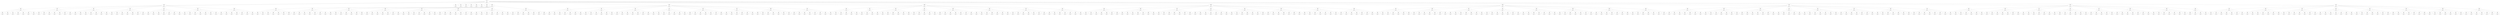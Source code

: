 graph "G" {
  node [
    fontname = "Courier";
  ];
  "1" [
    label = "Visits: 14\nValue: 7\n. . . \n. O . \n. X . \n\nO \"O\" jogou, vez do \"X\":\n\nDepth: 2";
  ];
  "0" [
    label = "Visits: 83\nValue: 50\n. . . \n. . . \n. X . \n\nO \"X\" jogou, vez do \"O\":\n\nDepth: 1";
  ];
  "2" [
    label = "Visits: 3\nValue: 3\n. . . \n. O . \n. X X \n\nO \"X\" jogou, vez do \"O\":\n\nDepth: 3";
  ];
  "3" [
    label = "Visits: 2\nValue: 1\nX . . \n. O . \n. X . \n\nO \"X\" jogou, vez do \"O\":\n\nDepth: 3";
  ];
  "4" [
    label = "Visits: 1\nValue: 0\n. . . \nX O . \n. X . \n\nO \"X\" jogou, vez do \"O\":\n\nDepth: 3";
  ];
  "5" [
    label = "Visits: 1\nValue: 0\n. . . \n. O X \n. X . \n\nO \"X\" jogou, vez do \"O\":\n\nDepth: 3";
  ];
  "6" [
    label = "Visits: 3\nValue: 2.5\n. . . \n. O . \nX X . \n\nO \"X\" jogou, vez do \"O\":\n\nDepth: 3";
  ];
  "7" [
    label = "Visits: 1\nValue: 0\n. X . \n. O . \n. X . \n\nO \"X\" jogou, vez do \"O\":\n\nDepth: 3";
  ];
  "8" [
    label = "Visits: 2\nValue: 0.5\n. . X \n. O . \n. X . \n\nO \"X\" jogou, vez do \"O\":\n\nDepth: 3";
  ];
  "9" [
    label = "Visits: 11\nValue: 4.5\n. . . \n. . . \n. X O \n\nO \"O\" jogou, vez do \"X\":\n\nDepth: 2";
  ];
  "10" [
    label = "Visits: 1\nValue: 0.5\n. . X \n. . . \n. X O \n\nO \"X\" jogou, vez do \"O\":\n\nDepth: 3";
  ];
  "11" [
    label = "Visits: 2\nValue: 2\n. . . \n. X . \n. X O \n\nO \"X\" jogou, vez do \"O\":\n\nDepth: 3";
  ];
  "12" [
    label = "Visits: 1\nValue: 0\n. . . \nX . . \n. X O \n\nO \"X\" jogou, vez do \"O\":\n\nDepth: 3";
  ];
  "13" [
    label = "Visits: 1\nValue: 0\n. . . \n. . X \n. X O \n\nO \"X\" jogou, vez do \"O\":\n\nDepth: 3";
  ];
  "14" [
    label = "Visits: 2\nValue: 1\n. . . \n. . . \nX X O \n\nO \"X\" jogou, vez do \"O\":\n\nDepth: 3";
  ];
  "15" [
    label = "Visits: 2\nValue: 2\nX . . \n. . . \n. X O \n\nO \"X\" jogou, vez do \"O\":\n\nDepth: 3";
  ];
  "16" [
    label = "Visits: 1\nValue: 0\n. X . \n. . . \n. X O \n\nO \"X\" jogou, vez do \"O\":\n\nDepth: 3";
  ];
  "17" [
    label = "Visits: 9\nValue: 3\nO . . \n. . . \n. X . \n\nO \"O\" jogou, vez do \"X\":\n\nDepth: 2";
  ];
  "18" [
    label = "Visits: 2\nValue: 2\nO . X \n. . . \n. X . \n\nO \"X\" jogou, vez do \"O\":\n\nDepth: 3";
  ];
  "19" [
    label = "Visits: 1\nValue: 1\nO X . \n. . . \n. X . \n\nO \"X\" jogou, vez do \"O\":\n\nDepth: 3";
  ];
  "20" [
    label = "Visits: 1\nValue: 1\nO . . \nX . . \n. X . \n\nO \"X\" jogou, vez do \"O\":\n\nDepth: 3";
  ];
  "21" [
    label = "Visits: 1\nValue: 1\nO . . \n. . . \n. X X \n\nO \"X\" jogou, vez do \"O\":\n\nDepth: 3";
  ];
  "22" [
    label = "Visits: 1\nValue: 0\nO . . \n. . X \n. X . \n\nO \"X\" jogou, vez do \"O\":\n\nDepth: 3";
  ];
  "23" [
    label = "Visits: 1\nValue: 1\nO . . \n. X . \n. X . \n\nO \"X\" jogou, vez do \"O\":\n\nDepth: 3";
  ];
  "24" [
    label = "Visits: 1\nValue: 0\nO . . \n. . . \nX X . \n\nO \"X\" jogou, vez do \"O\":\n\nDepth: 3";
  ];
  "25" [
    label = "Visits: 8\nValue: 2\n. O . \n. . . \n. X . \n\nO \"O\" jogou, vez do \"X\":\n\nDepth: 2";
  ];
  "26" [
    label = "Visits: 1\nValue: 0.5\n. O X \n. . . \n. X . \n\nO \"X\" jogou, vez do \"O\":\n\nDepth: 3";
  ];
  "27" [
    label = "Visits: 1\nValue: 0.5\n. O . \n. . . \nX X . \n\nO \"X\" jogou, vez do \"O\":\n\nDepth: 3";
  ];
  "28" [
    label = "Visits: 1\nValue: 0\n. O . \nX . . \n. X . \n\nO \"X\" jogou, vez do \"O\":\n\nDepth: 3";
  ];
  "29" [
    label = "Visits: 1\nValue: 1\nX O . \n. . . \n. X . \n\nO \"X\" jogou, vez do \"O\":\n\nDepth: 3";
  ];
  "30" [
    label = "Visits: 1\nValue: 1\n. O . \n. . . \n. X X \n\nO \"X\" jogou, vez do \"O\":\n\nDepth: 3";
  ];
  "31" [
    label = "Visits: 1\nValue: 1\n. O . \n. X . \n. X . \n\nO \"X\" jogou, vez do \"O\":\n\nDepth: 3";
  ];
  "32" [
    label = "Visits: 1\nValue: 1\n. O . \n. . X \n. X . \n\nO \"X\" jogou, vez do \"O\":\n\nDepth: 3";
  ];
  "33" [
    label = "Visits: 9\nValue: 3.5\n. . O \n. . . \n. X . \n\nO \"O\" jogou, vez do \"X\":\n\nDepth: 2";
  ];
  "34" [
    label = "Visits: 2\nValue: 1\nX . O \n. . . \n. X . \n\nO \"X\" jogou, vez do \"O\":\n\nDepth: 3";
  ];
  "35" [
    label = "Visits: 1\nValue: 1\n. X O \n. . . \n. X . \n\nO \"X\" jogou, vez do \"O\":\n\nDepth: 3";
  ];
  "36" [
    label = "Visits: 1\nValue: 1\n. . O \n. X . \n. X . \n\nO \"X\" jogou, vez do \"O\":\n\nDepth: 3";
  ];
  "37" [
    label = "Visits: 1\nValue: 1\n. . O \n. . . \n. X X \n\nO \"X\" jogou, vez do \"O\":\n\nDepth: 3";
  ];
  "38" [
    label = "Visits: 1\nValue: 0.5\n. . O \n. . X \n. X . \n\nO \"X\" jogou, vez do \"O\":\n\nDepth: 3";
  ];
  "39" [
    label = "Visits: 1\nValue: 0\n. . O \nX . . \n. X . \n\nO \"X\" jogou, vez do \"O\":\n\nDepth: 3";
  ];
  "40" [
    label = "Visits: 1\nValue: 1\n. . O \n. . . \nX X . \n\nO \"X\" jogou, vez do \"O\":\n\nDepth: 3";
  ];
  "41" [
    label = "Visits: 11\nValue: 5\n. . . \n. . . \nO X . \n\nO \"O\" jogou, vez do \"X\":\n\nDepth: 2";
  ];
  "42" [
    label = "Visits: 1\nValue: 0\n. . . \n. . X \nO X . \n\nO \"X\" jogou, vez do \"O\":\n\nDepth: 3";
  ];
  "43" [
    label = "Visits: 1\nValue: 0\n. . . \n. . . \nO X X \n\nO \"X\" jogou, vez do \"O\":\n\nDepth: 3";
  ];
  "44" [
    label = "Visits: 1\nValue: 0\n. . . \nX . . \nO X . \n\nO \"X\" jogou, vez do \"O\":\n\nDepth: 3";
  ];
  "45" [
    label = "Visits: 2\nValue: 1\n. . . \n. X . \nO X . \n\nO \"X\" jogou, vez do \"O\":\n\nDepth: 3";
  ];
  "46" [
    label = "Visits: 2\nValue: 2\nX . . \n. . . \nO X . \n\nO \"X\" jogou, vez do \"O\":\n\nDepth: 3";
  ];
  "47" [
    label = "Visits: 2\nValue: 2\n. . X \n. . . \nO X . \n\nO \"X\" jogou, vez do \"O\":\n\nDepth: 3";
  ];
  "48" [
    label = "Visits: 1\nValue: 0\n. X . \n. . . \nO X . \n\nO \"X\" jogou, vez do \"O\":\n\nDepth: 3";
  ];
  "49" [
    label = "Visits: 8\nValue: 2.5\n. . . \nO . . \n. X . \n\nO \"O\" jogou, vez do \"X\":\n\nDepth: 2";
  ];
  "50" [
    label = "Visits: 1\nValue: 1\n. . . \nO . . \n. X X \n\nO \"X\" jogou, vez do \"O\":\n\nDepth: 3";
  ];
  "51" [
    label = "Visits: 1\nValue: 0\n. . X \nO . . \n. X . \n\nO \"X\" jogou, vez do \"O\":\n\nDepth: 3";
  ];
  "52" [
    label = "Visits: 1\nValue: 1\n. X . \nO . . \n. X . \n\nO \"X\" jogou, vez do \"O\":\n\nDepth: 3";
  ];
  "53" [
    label = "Visits: 1\nValue: 1\n. . . \nO X . \n. X . \n\nO \"X\" jogou, vez do \"O\":\n\nDepth: 3";
  ];
  "54" [
    label = "Visits: 1\nValue: 0.5\n. . . \nO . X \n. X . \n\nO \"X\" jogou, vez do \"O\":\n\nDepth: 3";
  ];
  "55" [
    label = "Visits: 1\nValue: 1\n. . . \nO . . \nX X . \n\nO \"X\" jogou, vez do \"O\":\n\nDepth: 3";
  ];
  "56" [
    label = "Visits: 1\nValue: 1\nX . . \nO . . \n. X . \n\nO \"X\" jogou, vez do \"O\":\n\nDepth: 3";
  ];
  "57" [
    label = "Visits: 12\nValue: 5.5\n. . . \n. . O \n. X . \n\nO \"O\" jogou, vez do \"X\":\n\nDepth: 2";
  ];
  "58" [
    label = "Visits: 1\nValue: 0\n. X . \n. . O \n. X . \n\nO \"X\" jogou, vez do \"O\":\n\nDepth: 3";
  ];
  "59" [
    label = "Visits: 2\nValue: 1\n. . . \nX . O \n. X . \n\nO \"X\" jogou, vez do \"O\":\n\nDepth: 3";
  ];
  "60" [
    label = "Visits: 3\nValue: 3\n. . . \n. . O \nX X . \n\nO \"X\" jogou, vez do \"O\":\n\nDepth: 3";
  ];
  "61" [
    label = "Visits: 2\nValue: 2\n. . . \n. . O \n. X X \n\nO \"X\" jogou, vez do \"O\":\n\nDepth: 3";
  ];
  "62" [
    label = "Visits: 1\nValue: 0\nX . . \n. . O \n. X . \n\nO \"X\" jogou, vez do \"O\":\n\nDepth: 3";
  ];
  "63" [
    label = "Visits: 1\nValue: 0\n. . X \n. . O \n. X . \n\nO \"X\" jogou, vez do \"O\":\n\nDepth: 3";
  ];
  "64" [
    label = "Visits: 1\nValue: 0\n. . . \n. X O \n. X . \n\nO \"X\" jogou, vez do \"O\":\n\nDepth: 3";
  ];
  "65" [
    label = "Visits: 127\nValue: 87.5\n. . X \n. . . \n. . . \n\nO \"X\" jogou, vez do \"O\":\n\nDepth: 1";
  ];
  "66" [
    label = "Visits: 17\nValue: 5.5\nO . X \n. . . \n. . . \n\nO \"O\" jogou, vez do \"X\":\n\nDepth: 2";
  ];
  "67" [
    label = "Visits: 2\nValue: 1\nO X X \n. . . \n. . . \n\nO \"X\" jogou, vez do \"O\":\n\nDepth: 3";
  ];
  "68" [
    label = "Visits: 1\nValue: 0\nO . X \n. . . \nX . . \n\nO \"X\" jogou, vez do \"O\":\n\nDepth: 3";
  ];
  "69" [
    label = "Visits: 2\nValue: 1\nO . X \n. . . \n. X . \n\nO \"X\" jogou, vez do \"O\":\n\nDepth: 3";
  ];
  "70" [
    label = "Visits: 3\nValue: 2\nO . X \n. . X \n. . . \n\nO \"X\" jogou, vez do \"O\":\n\nDepth: 3";
  ];
  "71" [
    label = "Visits: 2\nValue: 1\nO . X \n. . . \n. . X \n\nO \"X\" jogou, vez do \"O\":\n\nDepth: 3";
  ];
  "72" [
    label = "Visits: 3\nValue: 3\nO . X \nX . . \n. . . \n\nO \"X\" jogou, vez do \"O\":\n\nDepth: 3";
  ];
  "73" [
    label = "Visits: 3\nValue: 2.5\nO . X \n. X . \n. . . \n\nO \"X\" jogou, vez do \"O\":\n\nDepth: 3";
  ];
  "74" [
    label = "Visits: 17\nValue: 6\n. . X \nO . . \n. . . \n\nO \"O\" jogou, vez do \"X\":\n\nDepth: 2";
  ];
  "75" [
    label = "Visits: 1\nValue: 0\n. . X \nO . . \n. X . \n\nO \"X\" jogou, vez do \"O\":\n\nDepth: 3";
  ];
  "76" [
    label = "Visits: 3\nValue: 2\n. . X \nO . X \n. . . \n\nO \"X\" jogou, vez do \"O\":\n\nDepth: 3";
  ];
  "77" [
    label = "Visits: 2\nValue: 1\n. . X \nO X . \n. . . \n\nO \"X\" jogou, vez do \"O\":\n\nDepth: 3";
  ];
  "78" [
    label = "Visits: 3\nValue: 2\n. . X \nO . . \n. . X \n\nO \"X\" jogou, vez do \"O\":\n\nDepth: 3";
  ];
  "79" [
    label = "Visits: 2\nValue: 1\nX . X \nO . . \n. . . \n\nO \"X\" jogou, vez do \"O\":\n\nDepth: 3";
  ];
  "80" [
    label = "Visits: 1\nValue: 0\n. X X \nO . . \n. . . \n\nO \"X\" jogou, vez do \"O\":\n\nDepth: 3";
  ];
  "81" [
    label = "Visits: 4\nValue: 4\n. . X \nO . . \nX . . \n\nO \"X\" jogou, vez do \"O\":\n\nDepth: 3";
  ];
  "82" [
    label = "Visits: 15\nValue: 4\n. . X \n. O . \n. . . \n\nO \"O\" jogou, vez do \"X\":\n\nDepth: 2";
  ];
  "83" [
    label = "Visits: 3\nValue: 3\n. . X \n. O . \n. . X \n\nO \"X\" jogou, vez do \"O\":\n\nDepth: 3";
  ];
  "84" [
    label = "Visits: 2\nValue: 1.5\n. X X \n. O . \n. . . \n\nO \"X\" jogou, vez do \"O\":\n\nDepth: 3";
  ];
  "85" [
    label = "Visits: 1\nValue: 0\n. . X \n. O . \n. X . \n\nO \"X\" jogou, vez do \"O\":\n\nDepth: 3";
  ];
  "86" [
    label = "Visits: 2\nValue: 1.5\n. . X \n. O . \nX . . \n\nO \"X\" jogou, vez do \"O\":\n\nDepth: 3";
  ];
  "87" [
    label = "Visits: 2\nValue: 2\n. . X \n. O X \n. . . \n\nO \"X\" jogou, vez do \"O\":\n\nDepth: 3";
  ];
  "88" [
    label = "Visits: 2\nValue: 0.5\n. . X \nX O . \n. . . \n\nO \"X\" jogou, vez do \"O\":\n\nDepth: 3";
  ];
  "89" [
    label = "Visits: 2\nValue: 1.5\nX . X \n. O . \n. . . \n\nO \"X\" jogou, vez do \"O\":\n\nDepth: 3";
  ];
  "90" [
    label = "Visits: 11\nValue: 1.5\n. . X \n. . . \n. . O \n\nO \"O\" jogou, vez do \"X\":\n\nDepth: 2";
  ];
  "91" [
    label = "Visits: 1\nValue: 0.5\n. . X \n. . . \n. X O \n\nO \"X\" jogou, vez do \"O\":\n\nDepth: 3";
  ];
  "92" [
    label = "Visits: 2\nValue: 2\n. . X \nX . . \n. . O \n\nO \"X\" jogou, vez do \"O\":\n\nDepth: 3";
  ];
  "93" [
    label = "Visits: 2\nValue: 2\n. . X \n. . . \nX . O \n\nO \"X\" jogou, vez do \"O\":\n\nDepth: 3";
  ];
  "94" [
    label = "Visits: 2\nValue: 2\n. . X \n. . X \n. . O \n\nO \"X\" jogou, vez do \"O\":\n\nDepth: 3";
  ];
  "95" [
    label = "Visits: 1\nValue: 1\n. . X \n. X . \n. . O \n\nO \"X\" jogou, vez do \"O\":\n\nDepth: 3";
  ];
  "96" [
    label = "Visits: 1\nValue: 1\n. X X \n. . . \n. . O \n\nO \"X\" jogou, vez do \"O\":\n\nDepth: 3";
  ];
  "97" [
    label = "Visits: 1\nValue: 0\nX . X \n. . . \n. . O \n\nO \"X\" jogou, vez do \"O\":\n\nDepth: 3";
  ];
  "98" [
    label = "Visits: 15\nValue: 4\n. . X \n. . . \n. O . \n\nO \"O\" jogou, vez do \"X\":\n\nDepth: 2";
  ];
  "99" [
    label = "Visits: 1\nValue: 0\n. . X \n. X . \n. O . \n\nO \"X\" jogou, vez do \"O\":\n\nDepth: 3";
  ];
  "100" [
    label = "Visits: 1\nValue: 0\n. . X \n. . . \nX O . \n\nO \"X\" jogou, vez do \"O\":\n\nDepth: 3";
  ];
  "101" [
    label = "Visits: 1\nValue: 0\n. . X \nX . . \n. O . \n\nO \"X\" jogou, vez do \"O\":\n\nDepth: 3";
  ];
  "102" [
    label = "Visits: 4\nValue: 4\nX . X \n. . . \n. O . \n\nO \"X\" jogou, vez do \"O\":\n\nDepth: 3";
  ];
  "103" [
    label = "Visits: 3\nValue: 3\n. . X \n. . . \n. O X \n\nO \"X\" jogou, vez do \"O\":\n\nDepth: 3";
  ];
  "104" [
    label = "Visits: 1\nValue: 0\n. X X \n. . . \n. O . \n\nO \"X\" jogou, vez do \"O\":\n\nDepth: 3";
  ];
  "105" [
    label = "Visits: 3\nValue: 3\n. . X \n. . X \n. O . \n\nO \"X\" jogou, vez do \"O\":\n\nDepth: 3";
  ];
  "106" [
    label = "Visits: 19\nValue: 7\n. O X \n. . . \n. . . \n\nO \"O\" jogou, vez do \"X\":\n\nDepth: 2";
  ];
  "107" [
    label = "Visits: 2\nValue: 1\n. O X \n. X . \n. . . \n\nO \"X\" jogou, vez do \"O\":\n\nDepth: 3";
  ];
  "108" [
    label = "Visits: 2\nValue: 0.5\n. O X \n. . X \n. . . \n\nO \"X\" jogou, vez do \"O\":\n\nDepth: 3";
  ];
  "109" [
    label = "Visits: 3\nValue: 1.5\n. O X \nX . . \n. . . \n\nO \"X\" jogou, vez do \"O\":\n\nDepth: 3";
  ];
  "110" [
    label = "Visits: 2\nValue: 1\n. O X \n. . . \n. . X \n\nO \"X\" jogou, vez do \"O\":\n\nDepth: 3";
  ];
  "111" [
    label = "Visits: 3\nValue: 2\nX O X \n. . . \n. . . \n\nO \"X\" jogou, vez do \"O\":\n\nDepth: 3";
  ];
  "112" [
    label = "Visits: 4\nValue: 4\n. O X \n. . . \n. X . \n\nO \"X\" jogou, vez do \"O\":\n\nDepth: 3";
  ];
  "113" [
    label = "Visits: 2\nValue: 1\n. O X \n. . . \nX . . \n\nO \"X\" jogou, vez do \"O\":\n\nDepth: 3";
  ];
  "114" [
    label = "Visits: 13\nValue: 3\n. . X \n. . O \n. . . \n\nO \"O\" jogou, vez do \"X\":\n\nDepth: 2";
  ];
  "115" [
    label = "Visits: 2\nValue: 2\n. . X \n. X O \n. . . \n\nO \"X\" jogou, vez do \"O\":\n\nDepth: 3";
  ];
  "116" [
    label = "Visits: 2\nValue: 2\n. . X \nX . O \n. . . \n\nO \"X\" jogou, vez do \"O\":\n\nDepth: 3";
  ];
  "117" [
    label = "Visits: 1\nValue: 0\n. . X \n. . O \nX . . \n\nO \"X\" jogou, vez do \"O\":\n\nDepth: 3";
  ];
  "118" [
    label = "Visits: 2\nValue: 2\n. . X \n. . O \n. . X \n\nO \"X\" jogou, vez do \"O\":\n\nDepth: 3";
  ];
  "119" [
    label = "Visits: 2\nValue: 2\n. X X \n. . O \n. . . \n\nO \"X\" jogou, vez do \"O\":\n\nDepth: 3";
  ];
  "120" [
    label = "Visits: 2\nValue: 2\nX . X \n. . O \n. . . \n\nO \"X\" jogou, vez do \"O\":\n\nDepth: 3";
  ];
  "121" [
    label = "Visits: 1\nValue: 0\n. . X \n. . O \n. X . \n\nO \"X\" jogou, vez do \"O\":\n\nDepth: 3";
  ];
  "122" [
    label = "Visits: 19\nValue: 7.5\n. . X \n. . . \nO . . \n\nO \"O\" jogou, vez do \"X\":\n\nDepth: 2";
  ];
  "123" [
    label = "Visits: 2\nValue: 1\n. . X \n. . X \nO . . \n\nO \"X\" jogou, vez do \"O\":\n\nDepth: 3";
  ];
  "124" [
    label = "Visits: 3\nValue: 1.5\n. . X \nX . . \nO . . \n\nO \"X\" jogou, vez do \"O\":\n\nDepth: 3";
  ];
  "125" [
    label = "Visits: 1\nValue: 0\n. X X \n. . . \nO . . \n\nO \"X\" jogou, vez do \"O\":\n\nDepth: 3";
  ];
  "126" [
    label = "Visits: 3\nValue: 2\nX . X \n. . . \nO . . \n\nO \"X\" jogou, vez do \"O\":\n\nDepth: 3";
  ];
  "127" [
    label = "Visits: 3\nValue: 2.5\n. . X \n. X . \nO . . \n\nO \"X\" jogou, vez do \"O\":\n\nDepth: 3";
  ];
  "128" [
    label = "Visits: 3\nValue: 1.5\n. . X \n. . . \nO X . \n\nO \"X\" jogou, vez do \"O\":\n\nDepth: 3";
  ];
  "129" [
    label = "Visits: 3\nValue: 2.5\n. . X \n. . . \nO . X \n\nO \"X\" jogou, vez do \"O\":\n\nDepth: 3";
  ];
  "130" [
    label = "Visits: 106\nValue: 68.5\nX . . \n. . . \n. . . \n\nO \"X\" jogou, vez do \"O\":\n\nDepth: 1";
  ];
  "131" [
    label = "Visits: 19\nValue: 9\nX . . \n. . . \nO . . \n\nO \"O\" jogou, vez do \"X\":\n\nDepth: 2";
  ];
  "132" [
    label = "Visits: 3\nValue: 2\nX . . \nX . . \nO . . \n\nO \"X\" jogou, vez do \"O\":\n\nDepth: 3";
  ];
  "133" [
    label = "Visits: 4\nValue: 3\nX . . \n. . . \nO . X \n\nO \"X\" jogou, vez do \"O\":\n\nDepth: 3";
  ];
  "134" [
    label = "Visits: 3\nValue: 2\nX . . \n. X . \nO . . \n\nO \"X\" jogou, vez do \"O\":\n\nDepth: 3";
  ];
  "135" [
    label = "Visits: 2\nValue: 1\nX . . \n. . X \nO . . \n\nO \"X\" jogou, vez do \"O\":\n\nDepth: 3";
  ];
  "136" [
    label = "Visits: 2\nValue: 0\nX X . \n. . . \nO . . \n\nO \"X\" jogou, vez do \"O\":\n\nDepth: 3";
  ];
  "137" [
    label = "Visits: 2\nValue: 0.5\nX . . \n. . . \nO X . \n\nO \"X\" jogou, vez do \"O\":\n\nDepth: 3";
  ];
  "138" [
    label = "Visits: 2\nValue: 1\nX . X \n. . . \nO . . \n\nO \"X\" jogou, vez do \"O\":\n\nDepth: 3";
  ];
  "139" [
    label = "Visits: 7\nValue: 0\nX O . \n. . . \n. . . \n\nO \"O\" jogou, vez do \"X\":\n\nDepth: 2";
  ];
  "140" [
    label = "Visits: 1\nValue: 1\nX O . \nX . . \n. . . \n\nO \"X\" jogou, vez do \"O\":\n\nDepth: 3";
  ];
  "141" [
    label = "Visits: 1\nValue: 1\nX O . \n. . . \n. . X \n\nO \"X\" jogou, vez do \"O\":\n\nDepth: 3";
  ];
  "142" [
    label = "Visits: 1\nValue: 1\nX O . \n. X . \n. . . \n\nO \"X\" jogou, vez do \"O\":\n\nDepth: 3";
  ];
  "143" [
    label = "Visits: 1\nValue: 1\nX O . \n. . . \n. X . \n\nO \"X\" jogou, vez do \"O\":\n\nDepth: 3";
  ];
  "144" [
    label = "Visits: 1\nValue: 1\nX O . \n. . . \nX . . \n\nO \"X\" jogou, vez do \"O\":\n\nDepth: 3";
  ];
  "145" [
    label = "Visits: 1\nValue: 1\nX O . \n. . X \n. . . \n\nO \"X\" jogou, vez do \"O\":\n\nDepth: 3";
  ];
  "146" [
    label = "Visits: 14\nValue: 5\nX . . \n. . O \n. . . \n\nO \"O\" jogou, vez do \"X\":\n\nDepth: 2";
  ];
  "147" [
    label = "Visits: 3\nValue: 3\nX . . \n. . O \n. X . \n\nO \"X\" jogou, vez do \"O\":\n\nDepth: 3";
  ];
  "148" [
    label = "Visits: 2\nValue: 1\nX . . \n. . O \n. . X \n\nO \"X\" jogou, vez do \"O\":\n\nDepth: 3";
  ];
  "149" [
    label = "Visits: 2\nValue: 1\nX . . \n. X O \n. . . \n\nO \"X\" jogou, vez do \"O\":\n\nDepth: 3";
  ];
  "150" [
    label = "Visits: 1\nValue: 0\nX . X \n. . O \n. . . \n\nO \"X\" jogou, vez do \"O\":\n\nDepth: 3";
  ];
  "151" [
    label = "Visits: 2\nValue: 2\nX . . \nX . O \n. . . \n\nO \"X\" jogou, vez do \"O\":\n\nDepth: 3";
  ];
  "152" [
    label = "Visits: 1\nValue: 0\nX . . \n. . O \nX . . \n\nO \"X\" jogou, vez do \"O\":\n\nDepth: 3";
  ];
  "153" [
    label = "Visits: 2\nValue: 2\nX X . \n. . O \n. . . \n\nO \"X\" jogou, vez do \"O\":\n\nDepth: 3";
  ];
  "154" [
    label = "Visits: 9\nValue: 1\nX . . \n. . . \n. O . \n\nO \"O\" jogou, vez do \"X\":\n\nDepth: 2";
  ];
  "155" [
    label = "Visits: 2\nValue: 2\nX . . \nX . . \n. O . \n\nO \"X\" jogou, vez do \"O\":\n\nDepth: 3";
  ];
  "156" [
    label = "Visits: 1\nValue: 1\nX . . \n. . . \nX O . \n\nO \"X\" jogou, vez do \"O\":\n\nDepth: 3";
  ];
  "157" [
    label = "Visits: 1\nValue: 1\nX . . \n. X . \n. O . \n\nO \"X\" jogou, vez do \"O\":\n\nDepth: 3";
  ];
  "158" [
    label = "Visits: 1\nValue: 1\nX X . \n. . . \n. O . \n\nO \"X\" jogou, vez do \"O\":\n\nDepth: 3";
  ];
  "159" [
    label = "Visits: 1\nValue: 1\nX . X \n. . . \n. O . \n\nO \"X\" jogou, vez do \"O\":\n\nDepth: 3";
  ];
  "160" [
    label = "Visits: 1\nValue: 0\nX . . \n. . X \n. O . \n\nO \"X\" jogou, vez do \"O\":\n\nDepth: 3";
  ];
  "161" [
    label = "Visits: 1\nValue: 1\nX . . \n. . . \n. O X \n\nO \"X\" jogou, vez do \"O\":\n\nDepth: 3";
  ];
  "162" [
    label = "Visits: 19\nValue: 9\nX . . \n. . . \n. . O \n\nO \"O\" jogou, vez do \"X\":\n\nDepth: 2";
  ];
  "163" [
    label = "Visits: 2\nValue: 0.5\nX X . \n. . . \n. . O \n\nO \"X\" jogou, vez do \"O\":\n\nDepth: 3";
  ];
  "164" [
    label = "Visits: 2\nValue: 0\nX . . \nX . . \n. . O \n\nO \"X\" jogou, vez do \"O\":\n\nDepth: 3";
  ];
  "165" [
    label = "Visits: 3\nValue: 2\nX . . \n. . . \nX . O \n\nO \"X\" jogou, vez do \"O\":\n\nDepth: 3";
  ];
  "166" [
    label = "Visits: 3\nValue: 2\nX . . \n. . . \n. X O \n\nO \"X\" jogou, vez do \"O\":\n\nDepth: 3";
  ];
  "167" [
    label = "Visits: 2\nValue: 1\nX . . \n. . X \n. . O \n\nO \"X\" jogou, vez do \"O\":\n\nDepth: 3";
  ];
  "168" [
    label = "Visits: 3\nValue: 3\nX . X \n. . . \n. . O \n\nO \"X\" jogou, vez do \"O\":\n\nDepth: 3";
  ];
  "169" [
    label = "Visits: 3\nValue: 1.5\nX . . \n. X . \n. . O \n\nO \"X\" jogou, vez do \"O\":\n\nDepth: 3";
  ];
  "170" [
    label = "Visits: 7\nValue: 0\nX . O \n. . . \n. . . \n\nO \"O\" jogou, vez do \"X\":\n\nDepth: 2";
  ];
  "171" [
    label = "Visits: 1\nValue: 1\nX . O \n. . . \n. . X \n\nO \"X\" jogou, vez do \"O\":\n\nDepth: 3";
  ];
  "172" [
    label = "Visits: 1\nValue: 1\nX . O \n. . . \n. X . \n\nO \"X\" jogou, vez do \"O\":\n\nDepth: 3";
  ];
  "173" [
    label = "Visits: 1\nValue: 1\nX . O \n. . X \n. . . \n\nO \"X\" jogou, vez do \"O\":\n\nDepth: 3";
  ];
  "174" [
    label = "Visits: 1\nValue: 1\nX X O \n. . . \n. . . \n\nO \"X\" jogou, vez do \"O\":\n\nDepth: 3";
  ];
  "175" [
    label = "Visits: 1\nValue: 1\nX . O \n. X . \n. . . \n\nO \"X\" jogou, vez do \"O\":\n\nDepth: 3";
  ];
  "176" [
    label = "Visits: 1\nValue: 1\nX . O \nX . . \n. . . \n\nO \"X\" jogou, vez do \"O\":\n\nDepth: 3";
  ];
  "177" [
    label = "Visits: 20\nValue: 10.5\nX . . \n. O . \n. . . \n\nO \"O\" jogou, vez do \"X\":\n\nDepth: 2";
  ];
  "178" [
    label = "Visits: 2\nValue: 0.5\nX . . \nX O . \n. . . \n\nO \"X\" jogou, vez do \"O\":\n\nDepth: 3";
  ];
  "179" [
    label = "Visits: 3\nValue: 2\nX X . \n. O . \n. . . \n\nO \"X\" jogou, vez do \"O\":\n\nDepth: 3";
  ];
  "180" [
    label = "Visits: 2\nValue: 0\nX . . \n. O . \n. X . \n\nO \"X\" jogou, vez do \"O\":\n\nDepth: 3";
  ];
  "181" [
    label = "Visits: 3\nValue: 1\nX . . \n. O . \n. . X \n\nO \"X\" jogou, vez do \"O\":\n\nDepth: 3";
  ];
  "182" [
    label = "Visits: 3\nValue: 1\nX . . \n. O X \n. . . \n\nO \"X\" jogou, vez do \"O\":\n\nDepth: 3";
  ];
  "183" [
    label = "Visits: 4\nValue: 3\nX . X \n. O . \n. . . \n\nO \"X\" jogou, vez do \"O\":\n\nDepth: 3";
  ];
  "184" [
    label = "Visits: 2\nValue: 1\nX . . \n. O . \nX . . \n\nO \"X\" jogou, vez do \"O\":\n\nDepth: 3";
  ];
  "185" [
    label = "Visits: 10\nValue: 2\nX . . \nO . . \n. . . \n\nO \"O\" jogou, vez do \"X\":\n\nDepth: 2";
  ];
  "186" [
    label = "Visits: 1\nValue: 0\nX . . \nO . . \n. X . \n\nO \"X\" jogou, vez do \"O\":\n\nDepth: 3";
  ];
  "187" [
    label = "Visits: 2\nValue: 1\nX . . \nO . . \nX . . \n\nO \"X\" jogou, vez do \"O\":\n\nDepth: 3";
  ];
  "188" [
    label = "Visits: 2\nValue: 2\nX . . \nO X . \n. . . \n\nO \"X\" jogou, vez do \"O\":\n\nDepth: 3";
  ];
  "189" [
    label = "Visits: 1\nValue: 1\nX . X \nO . . \n. . . \n\nO \"X\" jogou, vez do \"O\":\n\nDepth: 3";
  ];
  "190" [
    label = "Visits: 1\nValue: 1\nX . . \nO . . \n. . X \n\nO \"X\" jogou, vez do \"O\":\n\nDepth: 3";
  ];
  "191" [
    label = "Visits: 1\nValue: 1\nX . . \nO . X \n. . . \n\nO \"X\" jogou, vez do \"O\":\n\nDepth: 3";
  ];
  "192" [
    label = "Visits: 1\nValue: 1\nX X . \nO . . \n. . . \n\nO \"X\" jogou, vez do \"O\":\n\nDepth: 3";
  ];
  "193" [
    label = "Visits: 65\nValue: 35.5\n. . . \n. . X \n. . . \n\nO \"X\" jogou, vez do \"O\":\n\nDepth: 1";
  ];
  "194" [
    label = "Visits: 7\nValue: 2.5\n. . O \n. . X \n. . . \n\nO \"O\" jogou, vez do \"X\":\n\nDepth: 2";
  ];
  "195" [
    label = "Visits: 1\nValue: 1\nX . O \n. . X \n. . . \n\nO \"X\" jogou, vez do \"O\":\n\nDepth: 3";
  ];
  "196" [
    label = "Visits: 1\nValue: 1\n. X O \n. . X \n. . . \n\nO \"X\" jogou, vez do \"O\":\n\nDepth: 3";
  ];
  "197" [
    label = "Visits: 1\nValue: 1\n. . O \nX . X \n. . . \n\nO \"X\" jogou, vez do \"O\":\n\nDepth: 3";
  ];
  "198" [
    label = "Visits: 1\nValue: 0.5\n. . O \n. . X \nX . . \n\nO \"X\" jogou, vez do \"O\":\n\nDepth: 3";
  ];
  "199" [
    label = "Visits: 1\nValue: 0\n. . O \n. . X \n. X . \n\nO \"X\" jogou, vez do \"O\":\n\nDepth: 3";
  ];
  "200" [
    label = "Visits: 1\nValue: 1\n. . O \n. X X \n. . . \n\nO \"X\" jogou, vez do \"O\":\n\nDepth: 3";
  ];
  "201" [
    label = "Visits: 4\nValue: 0\n. . . \n. . X \n. . O \n\nO \"O\" jogou, vez do \"X\":\n\nDepth: 2";
  ];
  "202" [
    label = "Visits: 1\nValue: 1\nX . . \n. . X \n. . O \n\nO \"X\" jogou, vez do \"O\":\n\nDepth: 3";
  ];
  "203" [
    label = "Visits: 1\nValue: 1\n. . . \n. X X \n. . O \n\nO \"X\" jogou, vez do \"O\":\n\nDepth: 3";
  ];
  "204" [
    label = "Visits: 1\nValue: 1\n. . X \n. . X \n. . O \n\nO \"X\" jogou, vez do \"O\":\n\nDepth: 3";
  ];
  "205" [
    label = "Visits: 9\nValue: 4.5\n. . . \nO . X \n. . . \n\nO \"O\" jogou, vez do \"X\":\n\nDepth: 2";
  ];
  "206" [
    label = "Visits: 1\nValue: 0\nX . . \nO . X \n. . . \n\nO \"X\" jogou, vez do \"O\":\n\nDepth: 3";
  ];
  "207" [
    label = "Visits: 2\nValue: 2\n. . . \nO . X \n. X . \n\nO \"X\" jogou, vez do \"O\":\n\nDepth: 3";
  ];
  "208" [
    label = "Visits: 1\nValue: 0.5\n. . . \nO . X \nX . . \n\nO \"X\" jogou, vez do \"O\":\n\nDepth: 3";
  ];
  "209" [
    label = "Visits: 1\nValue: 0.5\n. . X \nO . X \n. . . \n\nO \"X\" jogou, vez do \"O\":\n\nDepth: 3";
  ];
  "210" [
    label = "Visits: 1\nValue: 0\n. X . \nO . X \n. . . \n\nO \"X\" jogou, vez do \"O\":\n\nDepth: 3";
  ];
  "211" [
    label = "Visits: 1\nValue: 0\n. . . \nO . X \n. . X \n\nO \"X\" jogou, vez do \"O\":\n\nDepth: 3";
  ];
  "212" [
    label = "Visits: 1\nValue: 0.5\n. . . \nO X X \n. . . \n\nO \"X\" jogou, vez do \"O\":\n\nDepth: 3";
  ];
  "213" [
    label = "Visits: 6\nValue: 1.5\n. O . \n. . X \n. . . \n\nO \"O\" jogou, vez do \"X\":\n\nDepth: 2";
  ];
  "214" [
    label = "Visits: 1\nValue: 1\n. O . \n. . X \n. . X \n\nO \"X\" jogou, vez do \"O\":\n\nDepth: 3";
  ];
  "215" [
    label = "Visits: 1\nValue: 0\n. O . \nX . X \n. . . \n\nO \"X\" jogou, vez do \"O\":\n\nDepth: 3";
  ];
  "216" [
    label = "Visits: 1\nValue: 1\n. O X \n. . X \n. . . \n\nO \"X\" jogou, vez do \"O\":\n\nDepth: 3";
  ];
  "217" [
    label = "Visits: 1\nValue: 1\n. O . \n. . X \n. X . \n\nO \"X\" jogou, vez do \"O\":\n\nDepth: 3";
  ];
  "218" [
    label = "Visits: 1\nValue: 1\n. O . \n. . X \nX . . \n\nO \"X\" jogou, vez do \"O\":\n\nDepth: 3";
  ];
  "219" [
    label = "Visits: 10\nValue: 5.5\nO . . \n. . X \n. . . \n\nO \"O\" jogou, vez do \"X\":\n\nDepth: 2";
  ];
  "220" [
    label = "Visits: 1\nValue: 0.5\nO X . \n. . X \n. . . \n\nO \"X\" jogou, vez do \"O\":\n\nDepth: 3";
  ];
  "221" [
    label = "Visits: 2\nValue: 1\nO . . \n. . X \n. X . \n\nO \"X\" jogou, vez do \"O\":\n\nDepth: 3";
  ];
  "222" [
    label = "Visits: 2\nValue: 2\nO . X \n. . X \n. . . \n\nO \"X\" jogou, vez do \"O\":\n\nDepth: 3";
  ];
  "223" [
    label = "Visits: 1\nValue: 0\nO . . \n. . X \nX . . \n\nO \"X\" jogou, vez do \"O\":\n\nDepth: 3";
  ];
  "224" [
    label = "Visits: 1\nValue: 1\nO . . \nX . X \n. . . \n\nO \"X\" jogou, vez do \"O\":\n\nDepth: 3";
  ];
  "225" [
    label = "Visits: 1\nValue: 0\nO . . \n. X X \n. . . \n\nO \"X\" jogou, vez do \"O\":\n\nDepth: 3";
  ];
  "226" [
    label = "Visits: 1\nValue: 0\nO . . \n. . X \n. . X \n\nO \"X\" jogou, vez do \"O\":\n\nDepth: 3";
  ];
  "227" [
    label = "Visits: 12\nValue: 8\n. . . \n. O X \n. . . \n\nO \"O\" jogou, vez do \"X\":\n\nDepth: 2";
  ];
  "228" [
    label = "Visits: 2\nValue: 1\n. . . \n. O X \n. X . \n\nO \"X\" jogou, vez do \"O\":\n\nDepth: 3";
  ];
  "229" [
    label = "Visits: 1\nValue: 0\n. . . \nX O X \n. . . \n\nO \"X\" jogou, vez do \"O\":\n\nDepth: 3";
  ];
  "230" [
    label = "Visits: 1\nValue: 0\n. . X \n. O X \n. . . \n\nO \"X\" jogou, vez do \"O\":\n\nDepth: 3";
  ];
  "231" [
    label = "Visits: 2\nValue: 0.5\n. X . \n. O X \n. . . \n\nO \"X\" jogou, vez do \"O\":\n\nDepth: 3";
  ];
  "232" [
    label = "Visits: 1\nValue: 0\n. . . \n. O X \nX . . \n\nO \"X\" jogou, vez do \"O\":\n\nDepth: 3";
  ];
  "233" [
    label = "Visits: 1\nValue: 0\nX . . \n. O X \n. . . \n\nO \"X\" jogou, vez do \"O\":\n\nDepth: 3";
  ];
  "234" [
    label = "Visits: 3\nValue: 2\n. . . \n. O X \n. . X \n\nO \"X\" jogou, vez do \"O\":\n\nDepth: 3";
  ];
  "235" [
    label = "Visits: 8\nValue: 3\n. . . \n. . X \n. O . \n\nO \"O\" jogou, vez do \"X\":\n\nDepth: 2";
  ];
  "236" [
    label = "Visits: 1\nValue: 1\n. . . \n. X X \n. O . \n\nO \"X\" jogou, vez do \"O\":\n\nDepth: 3";
  ];
  "237" [
    label = "Visits: 1\nValue: 0\n. . . \nX . X \n. O . \n\nO \"X\" jogou, vez do \"O\":\n\nDepth: 3";
  ];
  "238" [
    label = "Visits: 1\nValue: 0\n. . . \n. . X \nX O . \n\nO \"X\" jogou, vez do \"O\":\n\nDepth: 3";
  ];
  "239" [
    label = "Visits: 1\nValue: 1\n. X . \n. . X \n. O . \n\nO \"X\" jogou, vez do \"O\":\n\nDepth: 3";
  ];
  "240" [
    label = "Visits: 1\nValue: 1\n. . X \n. . X \n. O . \n\nO \"X\" jogou, vez do \"O\":\n\nDepth: 3";
  ];
  "241" [
    label = "Visits: 1\nValue: 0\n. . . \n. . X \n. O X \n\nO \"X\" jogou, vez do \"O\":\n\nDepth: 3";
  ];
  "242" [
    label = "Visits: 1\nValue: 1\nX . . \n. . X \n. O . \n\nO \"X\" jogou, vez do \"O\":\n\nDepth: 3";
  ];
  "243" [
    label = "Visits: 8\nValue: 3.5\n. . . \n. . X \nO . . \n\nO \"O\" jogou, vez do \"X\":\n\nDepth: 2";
  ];
  "244" [
    label = "Visits: 1\nValue: 1\n. . X \n. . X \nO . . \n\nO \"X\" jogou, vez do \"O\":\n\nDepth: 3";
  ];
  "245" [
    label = "Visits: 1\nValue: 1\n. . . \n. . X \nO X . \n\nO \"X\" jogou, vez do \"O\":\n\nDepth: 3";
  ];
  "246" [
    label = "Visits: 1\nValue: 0.5\n. . . \n. X X \nO . . \n\nO \"X\" jogou, vez do \"O\":\n\nDepth: 3";
  ];
  "247" [
    label = "Visits: 1\nValue: 1\n. X . \n. . X \nO . . \n\nO \"X\" jogou, vez do \"O\":\n\nDepth: 3";
  ];
  "248" [
    label = "Visits: 1\nValue: 0\n. . . \nX . X \nO . . \n\nO \"X\" jogou, vez do \"O\":\n\nDepth: 3";
  ];
  "249" [
    label = "Visits: 1\nValue: 0\n. . . \n. . X \nO . X \n\nO \"X\" jogou, vez do \"O\":\n\nDepth: 3";
  ];
  "250" [
    label = "Visits: 1\nValue: 1\nX . . \n. . X \nO . . \n\nO \"X\" jogou, vez do \"O\":\n\nDepth: 3";
  ];
  "251" [
    label = "Visits: 245\nValue: 189.5\n. . . \n. X . \n. . . \n\nO \"X\" jogou, vez do \"O\":\n\nDepth: 1";
  ];
  "252" [
    label = "Visits: 34\nValue: 8.5\n. . . \n. X . \n. O . \n\nO \"O\" jogou, vez do \"X\":\n\nDepth: 2";
  ];
  "253" [
    label = "Visits: 5\nValue: 4\n. . X \n. X . \n. O . \n\nO \"X\" jogou, vez do \"O\":\n\nDepth: 3";
  ];
  "254" [
    label = "Visits: 4\nValue: 3\n. . . \nX X . \n. O . \n\nO \"X\" jogou, vez do \"O\":\n\nDepth: 3";
  ];
  "255" [
    label = "Visits: 4\nValue: 3\nX . . \n. X . \n. O . \n\nO \"X\" jogou, vez do \"O\":\n\nDepth: 3";
  ];
  "256" [
    label = "Visits: 7\nValue: 6.5\n. X . \n. X . \n. O . \n\nO \"X\" jogou, vez do \"O\":\n\nDepth: 3";
  ];
  "257" [
    label = "Visits: 4\nValue: 2.5\n. . . \n. X . \n. O X \n\nO \"X\" jogou, vez do \"O\":\n\nDepth: 3";
  ];
  "258" [
    label = "Visits: 4\nValue: 3\n. . . \n. X . \nX O . \n\nO \"X\" jogou, vez do \"O\":\n\nDepth: 3";
  ];
  "259" [
    label = "Visits: 5\nValue: 3.5\n. . . \n. X X \n. O . \n\nO \"X\" jogou, vez do \"O\":\n\nDepth: 3";
  ];
  "260" [
    label = "Visits: 34\nValue: 8.5\n. . . \n. X O \n. . . \n\nO \"O\" jogou, vez do \"X\":\n\nDepth: 2";
  ];
  "261" [
    label = "Visits: 4\nValue: 2.5\n. . . \nX X O \n. . . \n\nO \"X\" jogou, vez do \"O\":\n\nDepth: 3";
  ];
  "262" [
    label = "Visits: 4\nValue: 2\n. . . \n. X O \nX . . \n\nO \"X\" jogou, vez do \"O\":\n\nDepth: 3";
  ];
  "263" [
    label = "Visits: 4\nValue: 3\n. . . \n. X O \n. . X \n\nO \"X\" jogou, vez do \"O\":\n\nDepth: 3";
  ];
  "264" [
    label = "Visits: 4\nValue: 2.5\n. . . \n. X O \n. X . \n\nO \"X\" jogou, vez do \"O\":\n\nDepth: 3";
  ];
  "265" [
    label = "Visits: 7\nValue: 7\n. X . \n. X O \n. . . \n\nO \"X\" jogou, vez do \"O\":\n\nDepth: 3";
  ];
  "266" [
    label = "Visits: 6\nValue: 5.5\n. . X \n. X O \n. . . \n\nO \"X\" jogou, vez do \"O\":\n\nDepth: 3";
  ];
  "267" [
    label = "Visits: 4\nValue: 2\nX . . \n. X O \n. . . \n\nO \"X\" jogou, vez do \"O\":\n\nDepth: 3";
  ];
  "268" [
    label = "Visits: 27\nValue: 5\nO . . \n. X . \n. . . \n\nO \"O\" jogou, vez do \"X\":\n\nDepth: 2";
  ];
  "269" [
    label = "Visits: 3\nValue: 2\nO . . \n. X . \n. X . \n\nO \"X\" jogou, vez do \"O\":\n\nDepth: 3";
  ];
  "270" [
    label = "Visits: 3\nValue: 2\nO . . \n. X . \nX . . \n\nO \"X\" jogou, vez do \"O\":\n\nDepth: 3";
  ];
  "271" [
    label = "Visits: 5\nValue: 4.5\nO . . \n. X X \n. . . \n\nO \"X\" jogou, vez do \"O\":\n\nDepth: 3";
  ];
  "272" [
    label = "Visits: 4\nValue: 3.5\nO . X \n. X . \n. . . \n\nO \"X\" jogou, vez do \"O\":\n\nDepth: 3";
  ];
  "273" [
    label = "Visits: 2\nValue: 0.5\nO . . \n. X . \n. . X \n\nO \"X\" jogou, vez do \"O\":\n\nDepth: 3";
  ];
  "274" [
    label = "Visits: 5\nValue: 5\nO X . \n. X . \n. . . \n\nO \"X\" jogou, vez do \"O\":\n\nDepth: 3";
  ];
  "275" [
    label = "Visits: 4\nValue: 3.5\nO . . \nX X . \n. . . \n\nO \"X\" jogou, vez do \"O\":\n\nDepth: 3";
  ];
  "276" [
    label = "Visits: 32\nValue: 7.5\n. . . \n. X . \nO . . \n\nO \"O\" jogou, vez do \"X\":\n\nDepth: 2";
  ];
  "277" [
    label = "Visits: 6\nValue: 5.5\nX . . \n. X . \nO . . \n\nO \"X\" jogou, vez do \"O\":\n\nDepth: 3";
  ];
  "278" [
    label = "Visits: 2\nValue: 0.5\n. . . \n. X . \nO . X \n\nO \"X\" jogou, vez do \"O\":\n\nDepth: 3";
  ];
  "279" [
    label = "Visits: 6\nValue: 6\n. . . \nX X . \nO . . \n\nO \"X\" jogou, vez do \"O\":\n\nDepth: 3";
  ];
  "280" [
    label = "Visits: 3\nValue: 1\n. X . \n. X . \nO . . \n\nO \"X\" jogou, vez do \"O\":\n\nDepth: 3";
  ];
  "281" [
    label = "Visits: 4\nValue: 2\n. . X \n. X . \nO . . \n\nO \"X\" jogou, vez do \"O\":\n\nDepth: 3";
  ];
  "282" [
    label = "Visits: 6\nValue: 6\n. . . \n. X X \nO . . \n\nO \"X\" jogou, vez do \"O\":\n\nDepth: 3";
  ];
  "283" [
    label = "Visits: 4\nValue: 2.5\n. . . \n. X . \nO X . \n\nO \"X\" jogou, vez do \"O\":\n\nDepth: 3";
  ];
  "284" [
    label = "Visits: 44\nValue: 15\n. . . \n. X . \n. . O \n\nO \"O\" jogou, vez do \"X\":\n\nDepth: 2";
  ];
  "285" [
    label = "Visits: 7\nValue: 4.5\n. . X \n. X . \n. . O \n\nO \"X\" jogou, vez do \"O\":\n\nDepth: 3";
  ];
  "286" [
    label = "Visits: 7\nValue: 5\n. . . \n. X . \nX . O \n\nO \"X\" jogou, vez do \"O\":\n\nDepth: 3";
  ];
  "287" [
    label = "Visits: 5\nValue: 2\n. . . \n. X X \n. . O \n\nO \"X\" jogou, vez do \"O\":\n\nDepth: 3";
  ];
  "288" [
    label = "Visits: 9\nValue: 8.5\n. . . \n. X . \n. X O \n\nO \"X\" jogou, vez do \"O\":\n\nDepth: 3";
  ];
  "289" [
    label = "Visits: 5\nValue: 3\n. X . \n. X . \n. . O \n\nO \"X\" jogou, vez do \"O\":\n\nDepth: 3";
  ];
  "290" [
    label = "Visits: 4\nValue: 1\n. . . \nX X . \n. . O \n\nO \"X\" jogou, vez do \"O\":\n\nDepth: 3";
  ];
  "291" [
    label = "Visits: 6\nValue: 4.5\nX . . \n. X . \n. . O \n\nO \"X\" jogou, vez do \"O\":\n\nDepth: 3";
  ];
  "292" [
    label = "Visits: 24\nValue: 3.5\n. O . \n. X . \n. . . \n\nO \"O\" jogou, vez do \"X\":\n\nDepth: 2";
  ];
  "293" [
    label = "Visits: 4\nValue: 3\n. O . \nX X . \n. . . \n\nO \"X\" jogou, vez do \"O\":\n\nDepth: 3";
  ];
  "294" [
    label = "Visits: 4\nValue: 4\nX O . \n. X . \n. . . \n\nO \"X\" jogou, vez do \"O\":\n\nDepth: 3";
  ];
  "295" [
    label = "Visits: 4\nValue: 4\n. O . \n. X X \n. . . \n\nO \"X\" jogou, vez do \"O\":\n\nDepth: 3";
  ];
  "296" [
    label = "Visits: 2\nValue: 0.5\n. O X \n. X . \n. . . \n\nO \"X\" jogou, vez do \"O\":\n\nDepth: 3";
  ];
  "297" [
    label = "Visits: 3\nValue: 3\n. O . \n. X . \nX . . \n\nO \"X\" jogou, vez do \"O\":\n\nDepth: 3";
  ];
  "298" [
    label = "Visits: 3\nValue: 2.5\n. O . \n. X . \n. . X \n\nO \"X\" jogou, vez do \"O\":\n\nDepth: 3";
  ];
  "299" [
    label = "Visits: 3\nValue: 2.5\n. O . \n. X . \n. X . \n\nO \"X\" jogou, vez do \"O\":\n\nDepth: 3";
  ];
  "300" [
    label = "Visits: 21\nValue: 2\n. . . \nO X . \n. . . \n\nO \"O\" jogou, vez do \"X\":\n\nDepth: 2";
  ];
  "301" [
    label = "Visits: 3\nValue: 2.5\nX . . \nO X . \n. . . \n\nO \"X\" jogou, vez do \"O\":\n\nDepth: 3";
  ];
  "302" [
    label = "Visits: 3\nValue: 3\n. . . \nO X . \nX . . \n\nO \"X\" jogou, vez do \"O\":\n\nDepth: 3";
  ];
  "303" [
    label = "Visits: 2\nValue: 1.5\n. . X \nO X . \n. . . \n\nO \"X\" jogou, vez do \"O\":\n\nDepth: 3";
  ];
  "304" [
    label = "Visits: 3\nValue: 2\n. . . \nO X . \n. X . \n\nO \"X\" jogou, vez do \"O\":\n\nDepth: 3";
  ];
  "305" [
    label = "Visits: 3\nValue: 3\n. . . \nO X . \n. . X \n\nO \"X\" jogou, vez do \"O\":\n\nDepth: 3";
  ];
  "306" [
    label = "Visits: 3\nValue: 3\n. X . \nO X . \n. . . \n\nO \"X\" jogou, vez do \"O\":\n\nDepth: 3";
  ];
  "307" [
    label = "Visits: 3\nValue: 3\n. . . \nO X X \n. . . \n\nO \"X\" jogou, vez do \"O\":\n\nDepth: 3";
  ];
  "308" [
    label = "Visits: 28\nValue: 5.5\n. . O \n. X . \n. . . \n\nO \"O\" jogou, vez do \"X\":\n\nDepth: 2";
  ];
  "309" [
    label = "Visits: 5\nValue: 4\n. . O \n. X . \n. . X \n\nO \"X\" jogou, vez do \"O\":\n\nDepth: 3";
  ];
  "310" [
    label = "Visits: 3\nValue: 2\n. . O \nX X . \n. . . \n\nO \"X\" jogou, vez do \"O\":\n\nDepth: 3";
  ];
  "311" [
    label = "Visits: 5\nValue: 5\nX . O \n. X . \n. . . \n\nO \"X\" jogou, vez do \"O\":\n\nDepth: 3";
  ];
  "312" [
    label = "Visits: 3\nValue: 2\n. . O \n. X X \n. . . \n\nO \"X\" jogou, vez do \"O\":\n\nDepth: 3";
  ];
  "313" [
    label = "Visits: 3\nValue: 2\n. . O \n. X . \n. X . \n\nO \"X\" jogou, vez do \"O\":\n\nDepth: 3";
  ];
  "314" [
    label = "Visits: 3\nValue: 2\n. X O \n. X . \n. . . \n\nO \"X\" jogou, vez do \"O\":\n\nDepth: 3";
  ];
  "315" [
    label = "Visits: 5\nValue: 4.5\n. . O \n. X . \nX . . \n\nO \"X\" jogou, vez do \"O\":\n\nDepth: 3";
  ];
  "316" [
    label = "Visits: 106\nValue: 68.5\n. X . \n. . . \n. . . \n\nO \"X\" jogou, vez do \"O\":\n\nDepth: 1";
  ];
  "317" [
    label = "Visits: 12\nValue: 4\n. X . \n. . . \n. O . \n\nO \"O\" jogou, vez do \"X\":\n\nDepth: 2";
  ];
  "318" [
    label = "Visits: 1\nValue: 0\n. X X \n. . . \n. O . \n\nO \"X\" jogou, vez do \"O\":\n\nDepth: 3";
  ];
  "319" [
    label = "Visits: 2\nValue: 2\n. X . \n. . . \nX O . \n\nO \"X\" jogou, vez do \"O\":\n\nDepth: 3";
  ];
  "320" [
    label = "Visits: 2\nValue: 2\n. X . \n. . X \n. O . \n\nO \"X\" jogou, vez do \"O\":\n\nDepth: 3";
  ];
  "321" [
    label = "Visits: 2\nValue: 1\nX X . \n. . . \n. O . \n\nO \"X\" jogou, vez do \"O\":\n\nDepth: 3";
  ];
  "322" [
    label = "Visits: 1\nValue: 0\n. X . \nX . . \n. O . \n\nO \"X\" jogou, vez do \"O\":\n\nDepth: 3";
  ];
  "323" [
    label = "Visits: 2\nValue: 1.5\n. X . \n. . . \n. O X \n\nO \"X\" jogou, vez do \"O\":\n\nDepth: 3";
  ];
  "324" [
    label = "Visits: 1\nValue: 0.5\n. X . \n. X . \n. O . \n\nO \"X\" jogou, vez do \"O\":\n\nDepth: 3";
  ];
  "325" [
    label = "Visits: 12\nValue: 3.5\n. X . \n. O . \n. . . \n\nO \"O\" jogou, vez do \"X\":\n\nDepth: 2";
  ];
  "326" [
    label = "Visits: 1\nValue: 0\n. X . \n. O X \n. . . \n\nO \"X\" jogou, vez do \"O\":\n\nDepth: 3";
  ];
  "327" [
    label = "Visits: 2\nValue: 2\n. X . \nX O . \n. . . \n\nO \"X\" jogou, vez do \"O\":\n\nDepth: 3";
  ];
  "328" [
    label = "Visits: 2\nValue: 1\nX X . \n. O . \n. . . \n\nO \"X\" jogou, vez do \"O\":\n\nDepth: 3";
  ];
  "329" [
    label = "Visits: 1\nValue: 0\n. X . \n. O . \n. X . \n\nO \"X\" jogou, vez do \"O\":\n\nDepth: 3";
  ];
  "330" [
    label = "Visits: 2\nValue: 2\n. X X \n. O . \n. . . \n\nO \"X\" jogou, vez do \"O\":\n\nDepth: 3";
  ];
  "331" [
    label = "Visits: 1\nValue: 0.5\n. X . \n. O . \n. . X \n\nO \"X\" jogou, vez do \"O\":\n\nDepth: 3";
  ];
  "332" [
    label = "Visits: 2\nValue: 2\n. X . \n. O . \nX . . \n\nO \"X\" jogou, vez do \"O\":\n\nDepth: 3";
  ];
  "333" [
    label = "Visits: 17\nValue: 8\n. X O \n. . . \n. . . \n\nO \"O\" jogou, vez do \"X\":\n\nDepth: 2";
  ];
  "334" [
    label = "Visits: 2\nValue: 1\nX X O \n. . . \n. . . \n\nO \"X\" jogou, vez do \"O\":\n\nDepth: 3";
  ];
  "335" [
    label = "Visits: 2\nValue: 1\n. X O \n. . . \n. X . \n\nO \"X\" jogou, vez do \"O\":\n\nDepth: 3";
  ];
  "336" [
    label = "Visits: 2\nValue: 0\n. X O \nX . . \n. . . \n\nO \"X\" jogou, vez do \"O\":\n\nDepth: 3";
  ];
  "337" [
    label = "Visits: 2\nValue: 0.5\n. X O \n. . X \n. . . \n\nO \"X\" jogou, vez do \"O\":\n\nDepth: 3";
  ];
  "338" [
    label = "Visits: 4\nValue: 3.5\n. X O \n. X . \n. . . \n\nO \"X\" jogou, vez do \"O\":\n\nDepth: 3";
  ];
  "339" [
    label = "Visits: 2\nValue: 1\n. X O \n. . . \n. . X \n\nO \"X\" jogou, vez do \"O\":\n\nDepth: 3";
  ];
  "340" [
    label = "Visits: 2\nValue: 1\n. X O \n. . . \nX . . \n\nO \"X\" jogou, vez do \"O\":\n\nDepth: 3";
  ];
  "341" [
    label = "Visits: 14\nValue: 5\n. X . \n. . . \n. . O \n\nO \"O\" jogou, vez do \"X\":\n\nDepth: 2";
  ];
  "342" [
    label = "Visits: 1\nValue: 0\n. X X \n. . . \n. . O \n\nO \"X\" jogou, vez do \"O\":\n\nDepth: 3";
  ];
  "343" [
    label = "Visits: 1\nValue: 0\n. X . \n. . X \n. . O \n\nO \"X\" jogou, vez do \"O\":\n\nDepth: 3";
  ];
  "344" [
    label = "Visits: 1\nValue: 0\n. X . \n. . . \nX . O \n\nO \"X\" jogou, vez do \"O\":\n\nDepth: 3";
  ];
  "345" [
    label = "Visits: 1\nValue: 0\n. X . \nX . . \n. . O \n\nO \"X\" jogou, vez do \"O\":\n\nDepth: 3";
  ];
  "346" [
    label = "Visits: 4\nValue: 4\n. X . \n. X . \n. . O \n\nO \"X\" jogou, vez do \"O\":\n\nDepth: 3";
  ];
  "347" [
    label = "Visits: 1\nValue: 0\nX X . \n. . . \n. . O \n\nO \"X\" jogou, vez do \"O\":\n\nDepth: 3";
  ];
  "348" [
    label = "Visits: 4\nValue: 4\n. X . \n. . . \n. X O \n\nO \"X\" jogou, vez do \"O\":\n\nDepth: 3";
  ];
  "349" [
    label = "Visits: 13\nValue: 4.5\n. X . \n. . O \n. . . \n\nO \"O\" jogou, vez do \"X\":\n\nDepth: 2";
  ];
  "350" [
    label = "Visits: 1\nValue: 0\n. X . \n. . O \n. X . \n\nO \"X\" jogou, vez do \"O\":\n\nDepth: 3";
  ];
  "351" [
    label = "Visits: 2\nValue: 1\n. X . \nX . O \n. . . \n\nO \"X\" jogou, vez do \"O\":\n\nDepth: 3";
  ];
  "352" [
    label = "Visits: 2\nValue: 1.5\n. X X \n. . O \n. . . \n\nO \"X\" jogou, vez do \"O\":\n\nDepth: 3";
  ];
  "353" [
    label = "Visits: 1\nValue: 0\nX X . \n. . O \n. . . \n\nO \"X\" jogou, vez do \"O\":\n\nDepth: 3";
  ];
  "354" [
    label = "Visits: 2\nValue: 2\n. X . \n. X O \n. . . \n\nO \"X\" jogou, vez do \"O\":\n\nDepth: 3";
  ];
  "355" [
    label = "Visits: 2\nValue: 2\n. X . \n. . O \n. . X \n\nO \"X\" jogou, vez do \"O\":\n\nDepth: 3";
  ];
  "356" [
    label = "Visits: 2\nValue: 1\n. X . \n. . O \nX . . \n\nO \"X\" jogou, vez do \"O\":\n\nDepth: 3";
  ];
  "357" [
    label = "Visits: 11\nValue: 3.5\n. X . \nO . . \n. . . \n\nO \"O\" jogou, vez do \"X\":\n\nDepth: 2";
  ];
  "358" [
    label = "Visits: 1\nValue: 0\n. X . \nO . . \n. . X \n\nO \"X\" jogou, vez do \"O\":\n\nDepth: 3";
  ];
  "359" [
    label = "Visits: 2\nValue: 1\n. X . \nO . . \n. X . \n\nO \"X\" jogou, vez do \"O\":\n\nDepth: 3";
  ];
  "360" [
    label = "Visits: 1\nValue: 0.5\n. X . \nO X . \n. . . \n\nO \"X\" jogou, vez do \"O\":\n\nDepth: 3";
  ];
  "361" [
    label = "Visits: 2\nValue: 2\n. X . \nO . X \n. . . \n\nO \"X\" jogou, vez do \"O\":\n\nDepth: 3";
  ];
  "362" [
    label = "Visits: 2\nValue: 1\n. X X \nO . . \n. . . \n\nO \"X\" jogou, vez do \"O\":\n\nDepth: 3";
  ];
  "363" [
    label = "Visits: 1\nValue: 1\nX X . \nO . . \n. . . \n\nO \"X\" jogou, vez do \"O\":\n\nDepth: 3";
  ];
  "364" [
    label = "Visits: 1\nValue: 1\n. X . \nO . . \nX . . \n\nO \"X\" jogou, vez do \"O\":\n\nDepth: 3";
  ];
  "365" [
    label = "Visits: 13\nValue: 4.5\nO X . \n. . . \n. . . \n\nO \"O\" jogou, vez do \"X\":\n\nDepth: 2";
  ];
  "366" [
    label = "Visits: 2\nValue: 1\nO X . \nX . . \n. . . \n\nO \"X\" jogou, vez do \"O\":\n\nDepth: 3";
  ];
  "367" [
    label = "Visits: 2\nValue: 2\nO X . \n. X . \n. . . \n\nO \"X\" jogou, vez do \"O\":\n\nDepth: 3";
  ];
  "368" [
    label = "Visits: 2\nValue: 1\nO X . \n. . . \n. . X \n\nO \"X\" jogou, vez do \"O\":\n\nDepth: 3";
  ];
  "369" [
    label = "Visits: 1\nValue: 0\nO X X \n. . . \n. . . \n\nO \"X\" jogou, vez do \"O\":\n\nDepth: 3";
  ];
  "370" [
    label = "Visits: 1\nValue: 0\nO X . \n. . X \n. . . \n\nO \"X\" jogou, vez do \"O\":\n\nDepth: 3";
  ];
  "371" [
    label = "Visits: 2\nValue: 2\nO X . \n. . . \n. X . \n\nO \"X\" jogou, vez do \"O\":\n\nDepth: 3";
  ];
  "372" [
    label = "Visits: 2\nValue: 1.5\nO X . \n. . . \nX . . \n\nO \"X\" jogou, vez do \"O\":\n\nDepth: 3";
  ];
  "373" [
    label = "Visits: 13\nValue: 4.5\n. X . \n. . . \nO . . \n\nO \"O\" jogou, vez do \"X\":\n\nDepth: 2";
  ];
  "374" [
    label = "Visits: 1\nValue: 0\n. X . \n. . . \nO . X \n\nO \"X\" jogou, vez do \"O\":\n\nDepth: 3";
  ];
  "375" [
    label = "Visits: 2\nValue: 1\n. X . \n. . . \nO X . \n\nO \"X\" jogou, vez do \"O\":\n\nDepth: 3";
  ];
  "376" [
    label = "Visits: 2\nValue: 1.5\n. X . \nX . . \nO . . \n\nO \"X\" jogou, vez do \"O\":\n\nDepth: 3";
  ];
  "377" [
    label = "Visits: 3\nValue: 3\nX X . \n. . . \nO . . \n\nO \"X\" jogou, vez do \"O\":\n\nDepth: 3";
  ];
  "378" [
    label = "Visits: 1\nValue: 0\n. X . \n. X . \nO . . \n\nO \"X\" jogou, vez do \"O\":\n\nDepth: 3";
  ];
  "379" [
    label = "Visits: 1\nValue: 0\n. X . \n. . X \nO . . \n\nO \"X\" jogou, vez do \"O\":\n\nDepth: 3";
  ];
  "380" [
    label = "Visits: 2\nValue: 2\n. X X \n. . . \nO . . \n\nO \"X\" jogou, vez do \"O\":\n\nDepth: 3";
  ];
  "381" [
    label = "Visits: 83\nValue: 50\n. . . \n. . . \nX . . \n\nO \"X\" jogou, vez do \"O\":\n\nDepth: 1";
  ];
  "382" [
    label = "Visits: 9\nValue: 3.5\n. O . \n. . . \nX . . \n\nO \"O\" jogou, vez do \"X\":\n\nDepth: 2";
  ];
  "383" [
    label = "Visits: 2\nValue: 1\n. O . \nX . . \nX . . \n\nO \"X\" jogou, vez do \"O\":\n\nDepth: 3";
  ];
  "384" [
    label = "Visits: 1\nValue: 0\n. O . \n. . . \nX . X \n\nO \"X\" jogou, vez do \"O\":\n\nDepth: 3";
  ];
  "385" [
    label = "Visits: 1\nValue: 1\n. O . \n. . . \nX X . \n\nO \"X\" jogou, vez do \"O\":\n\nDepth: 3";
  ];
  "386" [
    label = "Visits: 1\nValue: 1\nX O . \n. . . \nX . . \n\nO \"X\" jogou, vez do \"O\":\n\nDepth: 3";
  ];
  "387" [
    label = "Visits: 1\nValue: 0.5\n. O . \n. . X \nX . . \n\nO \"X\" jogou, vez do \"O\":\n\nDepth: 3";
  ];
  "388" [
    label = "Visits: 1\nValue: 1\n. O . \n. X . \nX . . \n\nO \"X\" jogou, vez do \"O\":\n\nDepth: 3";
  ];
  "389" [
    label = "Visits: 1\nValue: 0\n. O X \n. . . \nX . . \n\nO \"X\" jogou, vez do \"O\":\n\nDepth: 3";
  ];
  "390" [
    label = "Visits: 15\nValue: 8.5\n. . . \n. . O \nX . . \n\nO \"O\" jogou, vez do \"X\":\n\nDepth: 2";
  ];
  "391" [
    label = "Visits: 2\nValue: 1\n. . . \nX . O \nX . . \n\nO \"X\" jogou, vez do \"O\":\n\nDepth: 3";
  ];
  "392" [
    label = "Visits: 2\nValue: 1\n. X . \n. . O \nX . . \n\nO \"X\" jogou, vez do \"O\":\n\nDepth: 3";
  ];
  "393" [
    label = "Visits: 4\nValue: 3\n. . . \n. X O \nX . . \n\nO \"X\" jogou, vez do \"O\":\n\nDepth: 3";
  ];
  "394" [
    label = "Visits: 2\nValue: 0.5\n. . . \n. . O \nX . X \n\nO \"X\" jogou, vez do \"O\":\n\nDepth: 3";
  ];
  "395" [
    label = "Visits: 1\nValue: 0\n. . X \n. . O \nX . . \n\nO \"X\" jogou, vez do \"O\":\n\nDepth: 3";
  ];
  "396" [
    label = "Visits: 1\nValue: 0\nX . . \n. . O \nX . . \n\nO \"X\" jogou, vez do \"O\":\n\nDepth: 3";
  ];
  "397" [
    label = "Visits: 2\nValue: 1\n. . . \n. . O \nX X . \n\nO \"X\" jogou, vez do \"O\":\n\nDepth: 3";
  ];
  "398" [
    label = "Visits: 12\nValue: 5.5\nO . . \n. . . \nX . . \n\nO \"O\" jogou, vez do \"X\":\n\nDepth: 2";
  ];
  "399" [
    label = "Visits: 2\nValue: 0.5\nO . . \n. X . \nX . . \n\nO \"X\" jogou, vez do \"O\":\n\nDepth: 3";
  ];
  "400" [
    label = "Visits: 2\nValue: 1.5\nO X . \n. . . \nX . . \n\nO \"X\" jogou, vez do \"O\":\n\nDepth: 3";
  ];
  "401" [
    label = "Visits: 2\nValue: 2\nO . . \n. . . \nX X . \n\nO \"X\" jogou, vez do \"O\":\n\nDepth: 3";
  ];
  "402" [
    label = "Visits: 1\nValue: 0\nO . X \n. . . \nX . . \n\nO \"X\" jogou, vez do \"O\":\n\nDepth: 3";
  ];
  "403" [
    label = "Visits: 1\nValue: 0\nO . . \n. . . \nX . X \n\nO \"X\" jogou, vez do \"O\":\n\nDepth: 3";
  ];
  "404" [
    label = "Visits: 1\nValue: 0.5\nO . . \nX . . \nX . . \n\nO \"X\" jogou, vez do \"O\":\n\nDepth: 3";
  ];
  "405" [
    label = "Visits: 2\nValue: 1\nO . . \n. . X \nX . . \n\nO \"X\" jogou, vez do \"O\":\n\nDepth: 3";
  ];
  "406" [
    label = "Visits: 6\nValue: 0.5\n. . . \n. . . \nX O . \n\nO \"O\" jogou, vez do \"X\":\n\nDepth: 2";
  ];
  "407" [
    label = "Visits: 1\nValue: 1\nX . . \n. . . \nX O . \n\nO \"X\" jogou, vez do \"O\":\n\nDepth: 3";
  ];
  "408" [
    label = "Visits: 1\nValue: 0.5\n. . . \nX . . \nX O . \n\nO \"X\" jogou, vez do \"O\":\n\nDepth: 3";
  ];
  "409" [
    label = "Visits: 1\nValue: 1\n. . . \n. . . \nX O X \n\nO \"X\" jogou, vez do \"O\":\n\nDepth: 3";
  ];
  "410" [
    label = "Visits: 1\nValue: 1\n. . X \n. . . \nX O . \n\nO \"X\" jogou, vez do \"O\":\n\nDepth: 3";
  ];
  "411" [
    label = "Visits: 1\nValue: 1\n. . . \n. X . \nX O . \n\nO \"X\" jogou, vez do \"O\":\n\nDepth: 3";
  ];
  "412" [
    label = "Visits: 11\nValue: 4.5\n. . . \n. . . \nX . O \n\nO \"O\" jogou, vez do \"X\":\n\nDepth: 2";
  ];
  "413" [
    label = "Visits: 2\nValue: 1\n. . . \n. . X \nX . O \n\nO \"X\" jogou, vez do \"O\":\n\nDepth: 3";
  ];
  "414" [
    label = "Visits: 2\nValue: 1\n. X . \n. . . \nX . O \n\nO \"X\" jogou, vez do \"O\":\n\nDepth: 3";
  ];
  "415" [
    label = "Visits: 1\nValue: 0\n. . . \nX . . \nX . O \n\nO \"X\" jogou, vez do \"O\":\n\nDepth: 3";
  ];
  "416" [
    label = "Visits: 1\nValue: 0\n. . . \n. X . \nX . O \n\nO \"X\" jogou, vez do \"O\":\n\nDepth: 3";
  ];
  "417" [
    label = "Visits: 2\nValue: 2\n. . X \n. . . \nX . O \n\nO \"X\" jogou, vez do \"O\":\n\nDepth: 3";
  ];
  "418" [
    label = "Visits: 1\nValue: 1\n. . . \n. . . \nX X O \n\nO \"X\" jogou, vez do \"O\":\n\nDepth: 3";
  ];
  "419" [
    label = "Visits: 1\nValue: 0.5\nX . . \n. . . \nX . O \n\nO \"X\" jogou, vez do \"O\":\n\nDepth: 3";
  ];
  "420" [
    label = "Visits: 11\nValue: 4\n. . . \nO . . \nX . . \n\nO \"O\" jogou, vez do \"X\":\n\nDepth: 2";
  ];
  "421" [
    label = "Visits: 2\nValue: 1\n. . . \nO X . \nX . . \n\nO \"X\" jogou, vez do \"O\":\n\nDepth: 3";
  ];
  "422" [
    label = "Visits: 1\nValue: 0\nX . . \nO . . \nX . . \n\nO \"X\" jogou, vez do \"O\":\n\nDepth: 3";
  ];
  "423" [
    label = "Visits: 1\nValue: 0.5\n. X . \nO . . \nX . . \n\nO \"X\" jogou, vez do \"O\":\n\nDepth: 3";
  ];
  "424" [
    label = "Visits: 1\nValue: 0\n. . X \nO . . \nX . . \n\nO \"X\" jogou, vez do \"O\":\n\nDepth: 3";
  ];
  "425" [
    label = "Visits: 2\nValue: 2\n. . . \nO . . \nX X . \n\nO \"X\" jogou, vez do \"O\":\n\nDepth: 3";
  ];
  "426" [
    label = "Visits: 2\nValue: 2\n. . . \nO . . \nX . X \n\nO \"X\" jogou, vez do \"O\":\n\nDepth: 3";
  ];
  "427" [
    label = "Visits: 1\nValue: 0.5\n. . . \nO . X \nX . . \n\nO \"X\" jogou, vez do \"O\":\n\nDepth: 3";
  ];
  "428" [
    label = "Visits: 9\nValue: 2.5\n. . . \n. O . \nX . . \n\nO \"O\" jogou, vez do \"X\":\n\nDepth: 2";
  ];
  "429" [
    label = "Visits: 2\nValue: 2\n. . X \n. O . \nX . . \n\nO \"X\" jogou, vez do \"O\":\n\nDepth: 3";
  ];
  "430" [
    label = "Visits: 1\nValue: 1\n. X . \n. O . \nX . . \n\nO \"X\" jogou, vez do \"O\":\n\nDepth: 3";
  ];
  "431" [
    label = "Visits: 1\nValue: 0.5\nX . . \n. O . \nX . . \n\nO \"X\" jogou, vez do \"O\":\n\nDepth: 3";
  ];
  "432" [
    label = "Visits: 1\nValue: 1\n. . . \n. O . \nX . X \n\nO \"X\" jogou, vez do \"O\":\n\nDepth: 3";
  ];
  "433" [
    label = "Visits: 1\nValue: 0.5\n. . . \n. O X \nX . . \n\nO \"X\" jogou, vez do \"O\":\n\nDepth: 3";
  ];
  "434" [
    label = "Visits: 1\nValue: 0\n. . . \nX O . \nX . . \n\nO \"X\" jogou, vez do \"O\":\n\nDepth: 3";
  ];
  "435" [
    label = "Visits: 1\nValue: 0.5\n. . . \n. O . \nX X . \n\nO \"X\" jogou, vez do \"O\":\n\nDepth: 3";
  ];
  "436" [
    label = "Visits: 9\nValue: 3\n. . O \n. . . \nX . . \n\nO \"O\" jogou, vez do \"X\":\n\nDepth: 2";
  ];
  "437" [
    label = "Visits: 1\nValue: 0\nX . O \n. . . \nX . . \n\nO \"X\" jogou, vez do \"O\":\n\nDepth: 3";
  ];
  "438" [
    label = "Visits: 2\nValue: 2\n. . O \nX . . \nX . . \n\nO \"X\" jogou, vez do \"O\":\n\nDepth: 3";
  ];
  "439" [
    label = "Visits: 1\nValue: 0\n. X O \n. . . \nX . . \n\nO \"X\" jogou, vez do \"O\":\n\nDepth: 3";
  ];
  "440" [
    label = "Visits: 1\nValue: 1\n. . O \n. . . \nX . X \n\nO \"X\" jogou, vez do \"O\":\n\nDepth: 3";
  ];
  "441" [
    label = "Visits: 1\nValue: 0.5\n. . O \n. X . \nX . . \n\nO \"X\" jogou, vez do \"O\":\n\nDepth: 3";
  ];
  "442" [
    label = "Visits: 1\nValue: 1\n. . O \n. . X \nX . . \n\nO \"X\" jogou, vez do \"O\":\n\nDepth: 3";
  ];
  "443" [
    label = "Visits: 1\nValue: 1\n. . O \n. . . \nX X . \n\nO \"X\" jogou, vez do \"O\":\n\nDepth: 3";
  ];
  "444" [
    label = "Visits: 74\nValue: 42.5\n. . . \nX . . \n. . . \n\nO \"X\" jogou, vez do \"O\":\n\nDepth: 1";
  ];
  "445" [
    label = "Visits: 12\nValue: 6.5\nO . . \nX . . \n. . . \n\nO \"O\" jogou, vez do \"X\":\n\nDepth: 2";
  ];
  "446" [
    label = "Visits: 1\nValue: 0\nO . . \nX . X \n. . . \n\nO \"X\" jogou, vez do \"O\":\n\nDepth: 3";
  ];
  "447" [
    label = "Visits: 3\nValue: 3\nO . . \nX . . \n. X . \n\nO \"X\" jogou, vez do \"O\":\n\nDepth: 3";
  ];
  "448" [
    label = "Visits: 1\nValue: 0\nO X . \nX . . \n. . . \n\nO \"X\" jogou, vez do \"O\":\n\nDepth: 3";
  ];
  "449" [
    label = "Visits: 2\nValue: 1\nO . X \nX . . \n. . . \n\nO \"X\" jogou, vez do \"O\":\n\nDepth: 3";
  ];
  "450" [
    label = "Visits: 1\nValue: 0\nO . . \nX . . \nX . . \n\nO \"X\" jogou, vez do \"O\":\n\nDepth: 3";
  ];
  "451" [
    label = "Visits: 2\nValue: 1.5\nO . . \nX X . \n. . . \n\nO \"X\" jogou, vez do \"O\":\n\nDepth: 3";
  ];
  "452" [
    label = "Visits: 1\nValue: 0\nO . . \nX . . \n. . X \n\nO \"X\" jogou, vez do \"O\":\n\nDepth: 3";
  ];
  "453" [
    label = "Visits: 13\nValue: 7.5\n. . . \nX . . \n. . O \n\nO \"O\" jogou, vez do \"X\":\n\nDepth: 2";
  ];
  "454" [
    label = "Visits: 2\nValue: 1\n. . . \nX X . \n. . O \n\nO \"X\" jogou, vez do \"O\":\n\nDepth: 3";
  ];
  "455" [
    label = "Visits: 1\nValue: 0\nX . . \nX . . \n. . O \n\nO \"X\" jogou, vez do \"O\":\n\nDepth: 3";
  ];
  "456" [
    label = "Visits: 2\nValue: 1\n. . . \nX . X \n. . O \n\nO \"X\" jogou, vez do \"O\":\n\nDepth: 3";
  ];
  "457" [
    label = "Visits: 1\nValue: 0\n. X . \nX . . \n. . O \n\nO \"X\" jogou, vez do \"O\":\n\nDepth: 3";
  ];
  "458" [
    label = "Visits: 1\nValue: 0\n. . . \nX . . \nX . O \n\nO \"X\" jogou, vez do \"O\":\n\nDepth: 3";
  ];
  "459" [
    label = "Visits: 2\nValue: 0.5\n. . X \nX . . \n. . O \n\nO \"X\" jogou, vez do \"O\":\n\nDepth: 3";
  ];
  "460" [
    label = "Visits: 3\nValue: 2.5\n. . . \nX . . \n. X O \n\nO \"X\" jogou, vez do \"O\":\n\nDepth: 3";
  ];
  "461" [
    label = "Visits: 7\nValue: 2\n. . . \nX . . \n. O . \n\nO \"O\" jogou, vez do \"X\":\n\nDepth: 2";
  ];
  "462" [
    label = "Visits: 1\nValue: 1\n. X . \nX . . \n. O . \n\nO \"X\" jogou, vez do \"O\":\n\nDepth: 3";
  ];
  "463" [
    label = "Visits: 1\nValue: 0\n. . . \nX X . \n. O . \n\nO \"X\" jogou, vez do \"O\":\n\nDepth: 3";
  ];
  "464" [
    label = "Visits: 1\nValue: 1\n. . . \nX . X \n. O . \n\nO \"X\" jogou, vez do \"O\":\n\nDepth: 3";
  ];
  "465" [
    label = "Visits: 1\nValue: 0.5\n. . X \nX . . \n. O . \n\nO \"X\" jogou, vez do \"O\":\n\nDepth: 3";
  ];
  "466" [
    label = "Visits: 1\nValue: 1\n. . . \nX . . \n. O X \n\nO \"X\" jogou, vez do \"O\":\n\nDepth: 3";
  ];
  "467" [
    label = "Visits: 1\nValue: 1\n. . . \nX . . \nX O . \n\nO \"X\" jogou, vez do \"O\":\n\nDepth: 3";
  ];
  "468" [
    label = "Visits: 12\nValue: 7\n. . . \nX O . \n. . . \n\nO \"O\" jogou, vez do \"X\":\n\nDepth: 2";
  ];
  "469" [
    label = "Visits: 2\nValue: 2\n. . X \nX O . \n. . . \n\nO \"X\" jogou, vez do \"O\":\n\nDepth: 3";
  ];
  "470" [
    label = "Visits: 2\nValue: 1.5\n. . . \nX O . \nX . . \n\nO \"X\" jogou, vez do \"O\":\n\nDepth: 3";
  ];
  "471" [
    label = "Visits: 2\nValue: 1\n. . . \nX O . \n. X . \n\nO \"X\" jogou, vez do \"O\":\n\nDepth: 3";
  ];
  "472" [
    label = "Visits: 1\nValue: 0\nX . . \nX O . \n. . . \n\nO \"X\" jogou, vez do \"O\":\n\nDepth: 3";
  ];
  "473" [
    label = "Visits: 2\nValue: 0.5\n. . . \nX O X \n. . . \n\nO \"X\" jogou, vez do \"O\":\n\nDepth: 3";
  ];
  "474" [
    label = "Visits: 1\nValue: 0\n. . . \nX O . \n. . X \n\nO \"X\" jogou, vez do \"O\":\n\nDepth: 3";
  ];
  "475" [
    label = "Visits: 1\nValue: 0\n. X . \nX O . \n. . . \n\nO \"X\" jogou, vez do \"O\":\n\nDepth: 3";
  ];
  "476" [
    label = "Visits: 6\nValue: 1\n. O . \nX . . \n. . . \n\nO \"O\" jogou, vez do \"X\":\n\nDepth: 2";
  ];
  "477" [
    label = "Visits: 1\nValue: 1\n. O . \nX . . \nX . . \n\nO \"X\" jogou, vez do \"O\":\n\nDepth: 3";
  ];
  "478" [
    label = "Visits: 1\nValue: 0\nX O . \nX . . \n. . . \n\nO \"X\" jogou, vez do \"O\":\n\nDepth: 3";
  ];
  "479" [
    label = "Visits: 1\nValue: 1\n. O . \nX . . \n. X . \n\nO \"X\" jogou, vez do \"O\":\n\nDepth: 3";
  ];
  "480" [
    label = "Visits: 1\nValue: 1\n. O X \nX . . \n. . . \n\nO \"X\" jogou, vez do \"O\":\n\nDepth: 3";
  ];
  "481" [
    label = "Visits: 1\nValue: 1\n. O . \nX . . \n. . X \n\nO \"X\" jogou, vez do \"O\":\n\nDepth: 3";
  ];
  "482" [
    label = "Visits: 10\nValue: 4.5\n. . . \nX . . \nO . . \n\nO \"O\" jogou, vez do \"X\":\n\nDepth: 2";
  ];
  "483" [
    label = "Visits: 1\nValue: 0\n. X . \nX . . \nO . . \n\nO \"X\" jogou, vez do \"O\":\n\nDepth: 3";
  ];
  "484" [
    label = "Visits: 1\nValue: 0\n. . . \nX X . \nO . . \n\nO \"X\" jogou, vez do \"O\":\n\nDepth: 3";
  ];
  "485" [
    label = "Visits: 1\nValue: 0\n. . . \nX . . \nO X . \n\nO \"X\" jogou, vez do \"O\":\n\nDepth: 3";
  ];
  "486" [
    label = "Visits: 2\nValue: 2\n. . . \nX . X \nO . . \n\nO \"X\" jogou, vez do \"O\":\n\nDepth: 3";
  ];
  "487" [
    label = "Visits: 1\nValue: 0.5\n. . . \nX . . \nO . X \n\nO \"X\" jogou, vez do \"O\":\n\nDepth: 3";
  ];
  "488" [
    label = "Visits: 2\nValue: 2\nX . . \nX . . \nO . . \n\nO \"X\" jogou, vez do \"O\":\n\nDepth: 3";
  ];
  "489" [
    label = "Visits: 1\nValue: 1\n. . X \nX . . \nO . . \n\nO \"X\" jogou, vez do \"O\":\n\nDepth: 3";
  ];
  "490" [
    label = "Visits: 8\nValue: 2.5\n. . O \nX . . \n. . . \n\nO \"O\" jogou, vez do \"X\":\n\nDepth: 2";
  ];
  "491" [
    label = "Visits: 1\nValue: 1\n. . O \nX . . \nX . . \n\nO \"X\" jogou, vez do \"O\":\n\nDepth: 3";
  ];
  "492" [
    label = "Visits: 1\nValue: 0\n. . O \nX X . \n. . . \n\nO \"X\" jogou, vez do \"O\":\n\nDepth: 3";
  ];
  "493" [
    label = "Visits: 1\nValue: 0\n. . O \nX . X \n. . . \n\nO \"X\" jogou, vez do \"O\":\n\nDepth: 3";
  ];
  "494" [
    label = "Visits: 1\nValue: 1\n. X O \nX . . \n. . . \n\nO \"X\" jogou, vez do \"O\":\n\nDepth: 3";
  ];
  "495" [
    label = "Visits: 1\nValue: 1\n. . O \nX . . \n. X . \n\nO \"X\" jogou, vez do \"O\":\n\nDepth: 3";
  ];
  "496" [
    label = "Visits: 1\nValue: 0.5\n. . O \nX . . \n. . X \n\nO \"X\" jogou, vez do \"O\":\n\nDepth: 3";
  ];
  "497" [
    label = "Visits: 1\nValue: 1\nX . O \nX . . \n. . . \n\nO \"X\" jogou, vez do \"O\":\n\nDepth: 3";
  ];
  "498" [
    label = "Visits: 5\nValue: 0.5\n. . . \nX . O \n. . . \n\nO \"O\" jogou, vez do \"X\":\n\nDepth: 2";
  ];
  "499" [
    label = "Visits: 1\nValue: 0.5\n. . . \nX . O \n. X . \n\nO \"X\" jogou, vez do \"O\":\n\nDepth: 3";
  ];
  "500" [
    label = "Visits: 1\nValue: 1\n. . . \nX . O \n. . X \n\nO \"X\" jogou, vez do \"O\":\n\nDepth: 3";
  ];
  "501" [
    label = "Visits: 1\nValue: 1\n. . . \nX X O \n. . . \n\nO \"X\" jogou, vez do \"O\":\n\nDepth: 3";
  ];
  "502" [
    label = "Visits: 1\nValue: 1\n. . X \nX . O \n. . . \n\nO \"X\" jogou, vez do \"O\":\n\nDepth: 3";
  ];
  "503" [
    label = "Visits: 111\nValue: 73\n. . . \n. . . \n. . X \n\nO \"X\" jogou, vez do \"O\":\n\nDepth: 1";
  ];
  "504" [
    label = "Visits: 14\nValue: 5\n. . . \n. . . \nO . X \n\nO \"O\" jogou, vez do \"X\":\n\nDepth: 2";
  ];
  "505" [
    label = "Visits: 2\nValue: 1\n. . . \n. . X \nO . X \n\nO \"X\" jogou, vez do \"O\":\n\nDepth: 3";
  ];
  "506" [
    label = "Visits: 1\nValue: 0\n. . . \n. . . \nO X X \n\nO \"X\" jogou, vez do \"O\":\n\nDepth: 3";
  ];
  "507" [
    label = "Visits: 2\nValue: 1.5\n. . X \n. . . \nO . X \n\nO \"X\" jogou, vez do \"O\":\n\nDepth: 3";
  ];
  "508" [
    label = "Visits: 2\nValue: 1.5\n. . . \nX . . \nO . X \n\nO \"X\" jogou, vez do \"O\":\n\nDepth: 3";
  ];
  "509" [
    label = "Visits: 2\nValue: 2\n. . . \n. X . \nO . X \n\nO \"X\" jogou, vez do \"O\":\n\nDepth: 3";
  ];
  "510" [
    label = "Visits: 2\nValue: 1\n. X . \n. . . \nO . X \n\nO \"X\" jogou, vez do \"O\":\n\nDepth: 3";
  ];
  "511" [
    label = "Visits: 2\nValue: 1\nX . . \n. . . \nO . X \n\nO \"X\" jogou, vez do \"O\":\n\nDepth: 3";
  ];
  "512" [
    label = "Visits: 17\nValue: 7.5\n. . . \nO . . \n. . X \n\nO \"O\" jogou, vez do \"X\":\n\nDepth: 2";
  ];
  "513" [
    label = "Visits: 3\nValue: 2\n. . . \nO . X \n. . X \n\nO \"X\" jogou, vez do \"O\":\n\nDepth: 3";
  ];
  "514" [
    label = "Visits: 2\nValue: 0\n. . . \nO X . \n. . X \n\nO \"X\" jogou, vez do \"O\":\n\nDepth: 3";
  ];
  "515" [
    label = "Visits: 3\nValue: 2\n. . X \nO . . \n. . X \n\nO \"X\" jogou, vez do \"O\":\n\nDepth: 3";
  ];
  "516" [
    label = "Visits: 2\nValue: 1\n. X . \nO . . \n. . X \n\nO \"X\" jogou, vez do \"O\":\n\nDepth: 3";
  ];
  "517" [
    label = "Visits: 2\nValue: 1\n. . . \nO . . \n. X X \n\nO \"X\" jogou, vez do \"O\":\n\nDepth: 3";
  ];
  "518" [
    label = "Visits: 1\nValue: 0\nX . . \nO . . \n. . X \n\nO \"X\" jogou, vez do \"O\":\n\nDepth: 3";
  ];
  "519" [
    label = "Visits: 3\nValue: 2.5\n. . . \nO . . \nX . X \n\nO \"X\" jogou, vez do \"O\":\n\nDepth: 3";
  ];
  "520" [
    label = "Visits: 16\nValue: 6\n. O . \n. . . \n. . X \n\nO \"O\" jogou, vez do \"X\":\n\nDepth: 2";
  ];
  "521" [
    label = "Visits: 3\nValue: 2\n. O . \n. . . \n. X X \n\nO \"X\" jogou, vez do \"O\":\n\nDepth: 3";
  ];
  "522" [
    label = "Visits: 1\nValue: 0\n. O . \n. X . \n. . X \n\nO \"X\" jogou, vez do \"O\":\n\nDepth: 3";
  ];
  "523" [
    label = "Visits: 4\nValue: 4\n. O . \n. . X \n. . X \n\nO \"X\" jogou, vez do \"O\":\n\nDepth: 3";
  ];
  "524" [
    label = "Visits: 1\nValue: 0\n. O . \nX . . \n. . X \n\nO \"X\" jogou, vez do \"O\":\n\nDepth: 3";
  ];
  "525" [
    label = "Visits: 2\nValue: 1\n. O . \n. . . \nX . X \n\nO \"X\" jogou, vez do \"O\":\n\nDepth: 3";
  ];
  "526" [
    label = "Visits: 2\nValue: 1\nX O . \n. . . \n. . X \n\nO \"X\" jogou, vez do \"O\":\n\nDepth: 3";
  ];
  "527" [
    label = "Visits: 2\nValue: 1\n. O X \n. . . \n. . X \n\nO \"X\" jogou, vez do \"O\":\n\nDepth: 3";
  ];
  "528" [
    label = "Visits: 11\nValue: 2.5\n. . . \n. O . \n. . X \n\nO \"O\" jogou, vez do \"X\":\n\nDepth: 2";
  ];
  "529" [
    label = "Visits: 2\nValue: 2\n. . . \n. O . \nX . X \n\nO \"X\" jogou, vez do \"O\":\n\nDepth: 3";
  ];
  "530" [
    label = "Visits: 2\nValue: 2\n. . X \n. O . \n. . X \n\nO \"X\" jogou, vez do \"O\":\n\nDepth: 3";
  ];
  "531" [
    label = "Visits: 2\nValue: 2\n. . . \nX O . \n. . X \n\nO \"X\" jogou, vez do \"O\":\n\nDepth: 3";
  ];
  "532" [
    label = "Visits: 1\nValue: 1\nX . . \n. O . \n. . X \n\nO \"X\" jogou, vez do \"O\":\n\nDepth: 3";
  ];
  "533" [
    label = "Visits: 1\nValue: 0\n. . . \n. O X \n. . X \n\nO \"X\" jogou, vez do \"O\":\n\nDepth: 3";
  ];
  "534" [
    label = "Visits: 1\nValue: 0.5\n. X . \n. O . \n. . X \n\nO \"X\" jogou, vez do \"O\":\n\nDepth: 3";
  ];
  "535" [
    label = "Visits: 1\nValue: 1\n. . . \n. O . \n. X X \n\nO \"X\" jogou, vez do \"O\":\n\nDepth: 3";
  ];
  "536" [
    label = "Visits: 12\nValue: 3\n. . . \n. . O \n. . X \n\nO \"O\" jogou, vez do \"X\":\n\nDepth: 2";
  ];
  "537" [
    label = "Visits: 2\nValue: 1\n. . . \n. . O \nX . X \n\nO \"X\" jogou, vez do \"O\":\n\nDepth: 3";
  ];
  "538" [
    label = "Visits: 2\nValue: 2\n. X . \n. . O \n. . X \n\nO \"X\" jogou, vez do \"O\":\n\nDepth: 3";
  ];
  "539" [
    label = "Visits: 2\nValue: 2\n. . X \n. . O \n. . X \n\nO \"X\" jogou, vez do \"O\":\n\nDepth: 3";
  ];
  "540" [
    label = "Visits: 1\nValue: 0.5\nX . . \n. . O \n. . X \n\nO \"X\" jogou, vez do \"O\":\n\nDepth: 3";
  ];
  "541" [
    label = "Visits: 2\nValue: 2\n. . . \n. X O \n. . X \n\nO \"X\" jogou, vez do \"O\":\n\nDepth: 3";
  ];
  "542" [
    label = "Visits: 1\nValue: 0\n. . . \n. . O \n. X X \n\nO \"X\" jogou, vez do \"O\":\n\nDepth: 3";
  ];
  "543" [
    label = "Visits: 1\nValue: 0.5\n. . . \nX . O \n. . X \n\nO \"X\" jogou, vez do \"O\":\n\nDepth: 3";
  ];
  "544" [
    label = "Visits: 16\nValue: 7\nO . . \n. . . \n. . X \n\nO \"O\" jogou, vez do \"X\":\n\nDepth: 2";
  ];
  "545" [
    label = "Visits: 3\nValue: 2.5\nO . X \n. . . \n. . X \n\nO \"X\" jogou, vez do \"O\":\n\nDepth: 3";
  ];
  "546" [
    label = "Visits: 1\nValue: 0\nO . . \nX . . \n. . X \n\nO \"X\" jogou, vez do \"O\":\n\nDepth: 3";
  ];
  "547" [
    label = "Visits: 2\nValue: 1\nO . . \n. . . \n. X X \n\nO \"X\" jogou, vez do \"O\":\n\nDepth: 3";
  ];
  "548" [
    label = "Visits: 1\nValue: 0\nO X . \n. . . \n. . X \n\nO \"X\" jogou, vez do \"O\":\n\nDepth: 3";
  ];
  "549" [
    label = "Visits: 2\nValue: 0.5\nO . . \n. . X \n. . X \n\nO \"X\" jogou, vez do \"O\":\n\nDepth: 3";
  ];
  "550" [
    label = "Visits: 3\nValue: 1.5\nO . . \n. X . \n. . X \n\nO \"X\" jogou, vez do \"O\":\n\nDepth: 3";
  ];
  "551" [
    label = "Visits: 3\nValue: 2.5\nO . . \n. . . \nX . X \n\nO \"X\" jogou, vez do \"O\":\n\nDepth: 3";
  ];
  "552" [
    label = "Visits: 12\nValue: 3.5\n. . . \n. . . \n. O X \n\nO \"O\" jogou, vez do \"X\":\n\nDepth: 2";
  ];
  "553" [
    label = "Visits: 2\nValue: 1.5\n. X . \n. . . \n. O X \n\nO \"X\" jogou, vez do \"O\":\n\nDepth: 3";
  ];
  "554" [
    label = "Visits: 2\nValue: 2\n. . . \n. . . \nX O X \n\nO \"X\" jogou, vez do \"O\":\n\nDepth: 3";
  ];
  "555" [
    label = "Visits: 2\nValue: 1.5\n. . X \n. . . \n. O X \n\nO \"X\" jogou, vez do \"O\":\n\nDepth: 3";
  ];
  "556" [
    label = "Visits: 2\nValue: 1.5\n. . . \n. . X \n. O X \n\nO \"X\" jogou, vez do \"O\":\n\nDepth: 3";
  ];
  "557" [
    label = "Visits: 1\nValue: 0\nX . . \n. . . \n. O X \n\nO \"X\" jogou, vez do \"O\":\n\nDepth: 3";
  ];
  "558" [
    label = "Visits: 1\nValue: 0.5\n. . . \nX . . \n. O X \n\nO \"X\" jogou, vez do \"O\":\n\nDepth: 3";
  ];
  "559" [
    label = "Visits: 1\nValue: 0.5\n. . . \n. X . \n. O X \n\nO \"X\" jogou, vez do \"O\":\n\nDepth: 3";
  ];
  "560" [
    label = "Visits: 12\nValue: 3.5\n. . O \n. . . \n. . X \n\nO \"O\" jogou, vez do \"X\":\n\nDepth: 2";
  ];
  "561" [
    label = "Visits: 1\nValue: 0\nX . O \n. . . \n. . X \n\nO \"X\" jogou, vez do \"O\":\n\nDepth: 3";
  ];
  "562" [
    label = "Visits: 2\nValue: 1.5\n. . O \n. X . \n. . X \n\nO \"X\" jogou, vez do \"O\":\n\nDepth: 3";
  ];
  "563" [
    label = "Visits: 1\nValue: 0\n. . O \n. . . \n. X X \n\nO \"X\" jogou, vez do \"O\":\n\nDepth: 3";
  ];
  "564" [
    label = "Visits: 2\nValue: 2\n. . O \nX . . \n. . X \n\nO \"X\" jogou, vez do \"O\":\n\nDepth: 3";
  ];
  "565" [
    label = "Visits: 2\nValue: 1.5\n. X O \n. . . \n. . X \n\nO \"X\" jogou, vez do \"O\":\n\nDepth: 3";
  ];
  "566" [
    label = "Visits: 1\nValue: 0.5\n. . O \n. . X \n. . X \n\nO \"X\" jogou, vez do \"O\":\n\nDepth: 3";
  ];
  "567" [
    label = "Visits: 2\nValue: 2\n. . O \n. . . \nX . X \n\nO \"X\" jogou, vez do \"O\":\n\nDepth: 3";
  ];
  "1" -- "0";
  "0" -- "1";
  "1" -- "2";
  "1" -- "3";
  "1" -- "4";
  "1" -- "5";
  "1" -- "6";
  "1" -- "7";
  "1" -- "8";
  "0" -- "9";
  "9" -- "10";
  "9" -- "11";
  "9" -- "12";
  "9" -- "13";
  "9" -- "14";
  "9" -- "15";
  "9" -- "16";
  "0" -- "17";
  "17" -- "18";
  "17" -- "19";
  "17" -- "20";
  "17" -- "21";
  "17" -- "22";
  "17" -- "23";
  "17" -- "24";
  "0" -- "25";
  "25" -- "26";
  "25" -- "27";
  "25" -- "28";
  "25" -- "29";
  "25" -- "30";
  "25" -- "31";
  "25" -- "32";
  "0" -- "33";
  "33" -- "34";
  "33" -- "35";
  "33" -- "36";
  "33" -- "37";
  "33" -- "38";
  "33" -- "39";
  "33" -- "40";
  "0" -- "41";
  "41" -- "42";
  "41" -- "43";
  "41" -- "44";
  "41" -- "45";
  "41" -- "46";
  "41" -- "47";
  "41" -- "48";
  "0" -- "49";
  "49" -- "50";
  "49" -- "51";
  "49" -- "52";
  "49" -- "53";
  "49" -- "54";
  "49" -- "55";
  "49" -- "56";
  "0" -- "57";
  "57" -- "58";
  "57" -- "59";
  "57" -- "60";
  "57" -- "61";
  "57" -- "62";
  "57" -- "63";
  "57" -- "64";
  "1" -- "65";
  "65" -- "66";
  "66" -- "67";
  "66" -- "68";
  "66" -- "69";
  "66" -- "70";
  "66" -- "71";
  "66" -- "72";
  "66" -- "73";
  "65" -- "74";
  "74" -- "75";
  "74" -- "76";
  "74" -- "77";
  "74" -- "78";
  "74" -- "79";
  "74" -- "80";
  "74" -- "81";
  "65" -- "82";
  "82" -- "83";
  "82" -- "84";
  "82" -- "85";
  "82" -- "86";
  "82" -- "87";
  "82" -- "88";
  "82" -- "89";
  "65" -- "90";
  "90" -- "91";
  "90" -- "92";
  "90" -- "93";
  "90" -- "94";
  "90" -- "95";
  "90" -- "96";
  "90" -- "97";
  "65" -- "98";
  "98" -- "99";
  "98" -- "100";
  "98" -- "101";
  "98" -- "102";
  "98" -- "103";
  "98" -- "104";
  "98" -- "105";
  "65" -- "106";
  "106" -- "107";
  "106" -- "108";
  "106" -- "109";
  "106" -- "110";
  "106" -- "111";
  "106" -- "112";
  "106" -- "113";
  "65" -- "114";
  "114" -- "115";
  "114" -- "116";
  "114" -- "117";
  "114" -- "118";
  "114" -- "119";
  "114" -- "120";
  "114" -- "121";
  "65" -- "122";
  "122" -- "123";
  "122" -- "124";
  "122" -- "125";
  "122" -- "126";
  "122" -- "127";
  "122" -- "128";
  "122" -- "129";
  "1" -- "130";
  "130" -- "131";
  "131" -- "132";
  "131" -- "133";
  "131" -- "134";
  "131" -- "135";
  "131" -- "136";
  "131" -- "137";
  "131" -- "138";
  "130" -- "139";
  "139" -- "140";
  "139" -- "141";
  "139" -- "142";
  "139" -- "143";
  "139" -- "144";
  "139" -- "145";
  "130" -- "146";
  "146" -- "147";
  "146" -- "148";
  "146" -- "149";
  "146" -- "150";
  "146" -- "151";
  "146" -- "152";
  "146" -- "153";
  "130" -- "154";
  "154" -- "155";
  "154" -- "156";
  "154" -- "157";
  "154" -- "158";
  "154" -- "159";
  "154" -- "160";
  "154" -- "161";
  "130" -- "162";
  "162" -- "163";
  "162" -- "164";
  "162" -- "165";
  "162" -- "166";
  "162" -- "167";
  "162" -- "168";
  "162" -- "169";
  "130" -- "170";
  "170" -- "171";
  "170" -- "172";
  "170" -- "173";
  "170" -- "174";
  "170" -- "175";
  "170" -- "176";
  "130" -- "177";
  "177" -- "178";
  "177" -- "179";
  "177" -- "180";
  "177" -- "181";
  "177" -- "182";
  "177" -- "183";
  "177" -- "184";
  "130" -- "185";
  "185" -- "186";
  "185" -- "187";
  "185" -- "188";
  "185" -- "189";
  "185" -- "190";
  "185" -- "191";
  "185" -- "192";
  "1" -- "193";
  "193" -- "194";
  "194" -- "195";
  "194" -- "196";
  "194" -- "197";
  "194" -- "198";
  "194" -- "199";
  "194" -- "200";
  "193" -- "201";
  "201" -- "202";
  "201" -- "203";
  "201" -- "204";
  "193" -- "205";
  "205" -- "206";
  "205" -- "207";
  "205" -- "208";
  "205" -- "209";
  "205" -- "210";
  "205" -- "211";
  "205" -- "212";
  "193" -- "213";
  "213" -- "214";
  "213" -- "215";
  "213" -- "216";
  "213" -- "217";
  "213" -- "218";
  "193" -- "219";
  "219" -- "220";
  "219" -- "221";
  "219" -- "222";
  "219" -- "223";
  "219" -- "224";
  "219" -- "225";
  "219" -- "226";
  "193" -- "227";
  "227" -- "228";
  "227" -- "229";
  "227" -- "230";
  "227" -- "231";
  "227" -- "232";
  "227" -- "233";
  "227" -- "234";
  "193" -- "235";
  "235" -- "236";
  "235" -- "237";
  "235" -- "238";
  "235" -- "239";
  "235" -- "240";
  "235" -- "241";
  "235" -- "242";
  "193" -- "243";
  "243" -- "244";
  "243" -- "245";
  "243" -- "246";
  "243" -- "247";
  "243" -- "248";
  "243" -- "249";
  "243" -- "250";
  "1" -- "251";
  "251" -- "252";
  "252" -- "253";
  "252" -- "254";
  "252" -- "255";
  "252" -- "256";
  "252" -- "257";
  "252" -- "258";
  "252" -- "259";
  "251" -- "260";
  "260" -- "261";
  "260" -- "262";
  "260" -- "263";
  "260" -- "264";
  "260" -- "265";
  "260" -- "266";
  "260" -- "267";
  "251" -- "268";
  "268" -- "269";
  "268" -- "270";
  "268" -- "271";
  "268" -- "272";
  "268" -- "273";
  "268" -- "274";
  "268" -- "275";
  "251" -- "276";
  "276" -- "277";
  "276" -- "278";
  "276" -- "279";
  "276" -- "280";
  "276" -- "281";
  "276" -- "282";
  "276" -- "283";
  "251" -- "284";
  "284" -- "285";
  "284" -- "286";
  "284" -- "287";
  "284" -- "288";
  "284" -- "289";
  "284" -- "290";
  "284" -- "291";
  "251" -- "292";
  "292" -- "293";
  "292" -- "294";
  "292" -- "295";
  "292" -- "296";
  "292" -- "297";
  "292" -- "298";
  "292" -- "299";
  "251" -- "300";
  "300" -- "301";
  "300" -- "302";
  "300" -- "303";
  "300" -- "304";
  "300" -- "305";
  "300" -- "306";
  "300" -- "307";
  "251" -- "308";
  "308" -- "309";
  "308" -- "310";
  "308" -- "311";
  "308" -- "312";
  "308" -- "313";
  "308" -- "314";
  "308" -- "315";
  "1" -- "316";
  "316" -- "317";
  "317" -- "318";
  "317" -- "319";
  "317" -- "320";
  "317" -- "321";
  "317" -- "322";
  "317" -- "323";
  "317" -- "324";
  "316" -- "325";
  "325" -- "326";
  "325" -- "327";
  "325" -- "328";
  "325" -- "329";
  "325" -- "330";
  "325" -- "331";
  "325" -- "332";
  "316" -- "333";
  "333" -- "334";
  "333" -- "335";
  "333" -- "336";
  "333" -- "337";
  "333" -- "338";
  "333" -- "339";
  "333" -- "340";
  "316" -- "341";
  "341" -- "342";
  "341" -- "343";
  "341" -- "344";
  "341" -- "345";
  "341" -- "346";
  "341" -- "347";
  "341" -- "348";
  "316" -- "349";
  "349" -- "350";
  "349" -- "351";
  "349" -- "352";
  "349" -- "353";
  "349" -- "354";
  "349" -- "355";
  "349" -- "356";
  "316" -- "357";
  "357" -- "358";
  "357" -- "359";
  "357" -- "360";
  "357" -- "361";
  "357" -- "362";
  "357" -- "363";
  "357" -- "364";
  "316" -- "365";
  "365" -- "366";
  "365" -- "367";
  "365" -- "368";
  "365" -- "369";
  "365" -- "370";
  "365" -- "371";
  "365" -- "372";
  "316" -- "373";
  "373" -- "374";
  "373" -- "375";
  "373" -- "376";
  "373" -- "377";
  "373" -- "378";
  "373" -- "379";
  "373" -- "380";
  "1" -- "381";
  "381" -- "382";
  "382" -- "383";
  "382" -- "384";
  "382" -- "385";
  "382" -- "386";
  "382" -- "387";
  "382" -- "388";
  "382" -- "389";
  "381" -- "390";
  "390" -- "391";
  "390" -- "392";
  "390" -- "393";
  "390" -- "394";
  "390" -- "395";
  "390" -- "396";
  "390" -- "397";
  "381" -- "398";
  "398" -- "399";
  "398" -- "400";
  "398" -- "401";
  "398" -- "402";
  "398" -- "403";
  "398" -- "404";
  "398" -- "405";
  "381" -- "406";
  "406" -- "407";
  "406" -- "408";
  "406" -- "409";
  "406" -- "410";
  "406" -- "411";
  "381" -- "412";
  "412" -- "413";
  "412" -- "414";
  "412" -- "415";
  "412" -- "416";
  "412" -- "417";
  "412" -- "418";
  "412" -- "419";
  "381" -- "420";
  "420" -- "421";
  "420" -- "422";
  "420" -- "423";
  "420" -- "424";
  "420" -- "425";
  "420" -- "426";
  "420" -- "427";
  "381" -- "428";
  "428" -- "429";
  "428" -- "430";
  "428" -- "431";
  "428" -- "432";
  "428" -- "433";
  "428" -- "434";
  "428" -- "435";
  "381" -- "436";
  "436" -- "437";
  "436" -- "438";
  "436" -- "439";
  "436" -- "440";
  "436" -- "441";
  "436" -- "442";
  "436" -- "443";
  "1" -- "444";
  "444" -- "445";
  "445" -- "446";
  "445" -- "447";
  "445" -- "448";
  "445" -- "449";
  "445" -- "450";
  "445" -- "451";
  "445" -- "452";
  "444" -- "453";
  "453" -- "454";
  "453" -- "455";
  "453" -- "456";
  "453" -- "457";
  "453" -- "458";
  "453" -- "459";
  "453" -- "460";
  "444" -- "461";
  "461" -- "462";
  "461" -- "463";
  "461" -- "464";
  "461" -- "465";
  "461" -- "466";
  "461" -- "467";
  "444" -- "468";
  "468" -- "469";
  "468" -- "470";
  "468" -- "471";
  "468" -- "472";
  "468" -- "473";
  "468" -- "474";
  "468" -- "475";
  "444" -- "476";
  "476" -- "477";
  "476" -- "478";
  "476" -- "479";
  "476" -- "480";
  "476" -- "481";
  "444" -- "482";
  "482" -- "483";
  "482" -- "484";
  "482" -- "485";
  "482" -- "486";
  "482" -- "487";
  "482" -- "488";
  "482" -- "489";
  "444" -- "490";
  "490" -- "491";
  "490" -- "492";
  "490" -- "493";
  "490" -- "494";
  "490" -- "495";
  "490" -- "496";
  "490" -- "497";
  "444" -- "498";
  "498" -- "499";
  "498" -- "500";
  "498" -- "501";
  "498" -- "502";
  "1" -- "503";
  "503" -- "504";
  "504" -- "505";
  "504" -- "506";
  "504" -- "507";
  "504" -- "508";
  "504" -- "509";
  "504" -- "510";
  "504" -- "511";
  "503" -- "512";
  "512" -- "513";
  "512" -- "514";
  "512" -- "515";
  "512" -- "516";
  "512" -- "517";
  "512" -- "518";
  "512" -- "519";
  "503" -- "520";
  "520" -- "521";
  "520" -- "522";
  "520" -- "523";
  "520" -- "524";
  "520" -- "525";
  "520" -- "526";
  "520" -- "527";
  "503" -- "528";
  "528" -- "529";
  "528" -- "530";
  "528" -- "531";
  "528" -- "532";
  "528" -- "533";
  "528" -- "534";
  "528" -- "535";
  "503" -- "536";
  "536" -- "537";
  "536" -- "538";
  "536" -- "539";
  "536" -- "540";
  "536" -- "541";
  "536" -- "542";
  "536" -- "543";
  "503" -- "544";
  "544" -- "545";
  "544" -- "546";
  "544" -- "547";
  "544" -- "548";
  "544" -- "549";
  "544" -- "550";
  "544" -- "551";
  "503" -- "552";
  "552" -- "553";
  "552" -- "554";
  "552" -- "555";
  "552" -- "556";
  "552" -- "557";
  "552" -- "558";
  "552" -- "559";
  "503" -- "560";
  "560" -- "561";
  "560" -- "562";
  "560" -- "563";
  "560" -- "564";
  "560" -- "565";
  "560" -- "566";
  "560" -- "567";
}